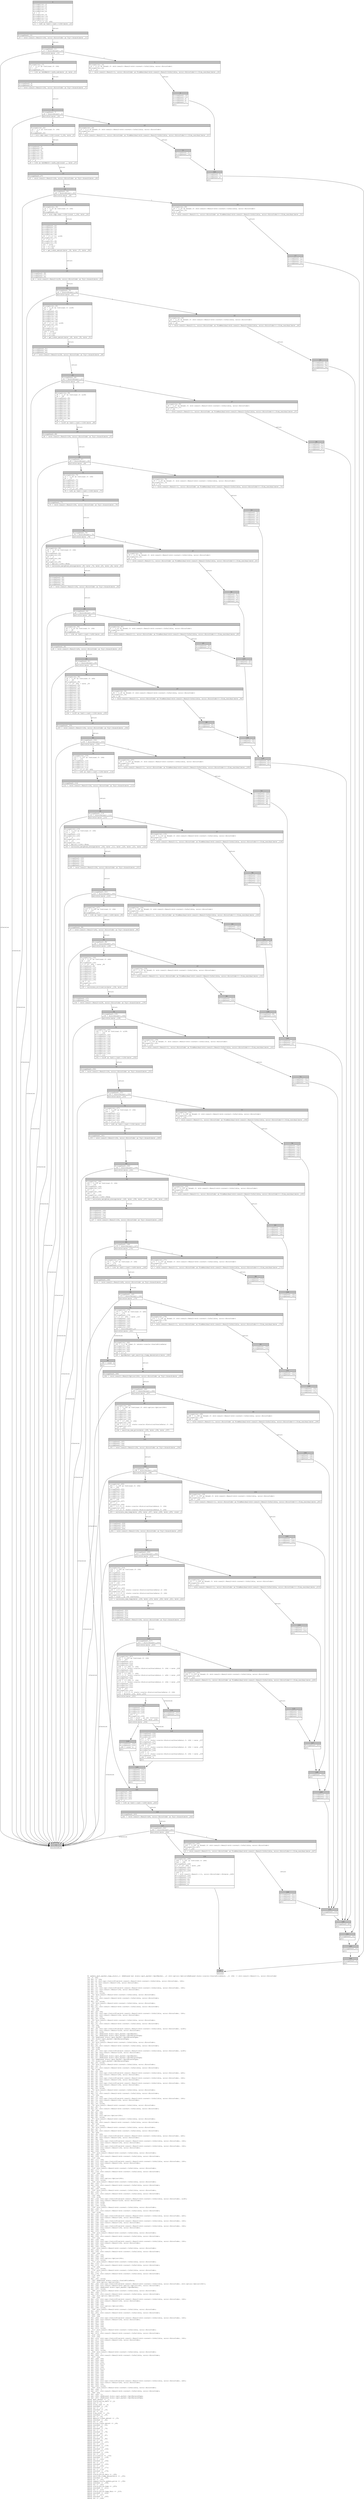digraph Mir_0_792 {
    graph [fontname="Courier, monospace"];
    node [fontname="Courier, monospace"];
    edge [fontname="Courier, monospace"];
    label=<fn update_spot_market_twap_stats(_1: &amp;ReErased mut state::spot_market::SpotMarket, _2: std::option::Option&lt;&amp;ReErased state::oracle::OraclePriceData&gt;, _3: i64) -&gt; std::result::Result&lt;(), error::ErrorCode&gt;<br align="left"/>let _4: i64;<br align="left"/>let mut _5: i64;<br align="left"/>let mut _6: std::ops::ControlFlow&lt;std::result::Result&lt;std::convert::Infallible, error::ErrorCode&gt;, i64&gt;;<br align="left"/>let mut _7: std::result::Result&lt;i64, error::ErrorCode&gt;;<br align="left"/>let mut _8: i64;<br align="left"/>let mut _9: i64;<br align="left"/>let mut _10: std::ops::ControlFlow&lt;std::result::Result&lt;std::convert::Infallible, error::ErrorCode&gt;, i64&gt;;<br align="left"/>let mut _11: std::result::Result&lt;i64, error::ErrorCode&gt;;<br align="left"/>let mut _12: u64;<br align="left"/>let mut _13: isize;<br align="left"/>let _14: std::result::Result&lt;std::convert::Infallible, error::ErrorCode&gt;;<br align="left"/>let mut _15: !;<br align="left"/>let mut _16: std::result::Result&lt;std::convert::Infallible, error::ErrorCode&gt;;<br align="left"/>let _17: i64;<br align="left"/>let mut _18: isize;<br align="left"/>let _19: std::result::Result&lt;std::convert::Infallible, error::ErrorCode&gt;;<br align="left"/>let mut _20: !;<br align="left"/>let mut _21: std::result::Result&lt;std::convert::Infallible, error::ErrorCode&gt;;<br align="left"/>let _22: i64;<br align="left"/>let _23: i64;<br align="left"/>let mut _24: i64;<br align="left"/>let mut _25: std::ops::ControlFlow&lt;std::result::Result&lt;std::convert::Infallible, error::ErrorCode&gt;, i64&gt;;<br align="left"/>let mut _26: std::result::Result&lt;i64, error::ErrorCode&gt;;<br align="left"/>let mut _27: i64;<br align="left"/>let mut _28: isize;<br align="left"/>let _29: std::result::Result&lt;std::convert::Infallible, error::ErrorCode&gt;;<br align="left"/>let mut _30: !;<br align="left"/>let mut _31: std::result::Result&lt;std::convert::Infallible, error::ErrorCode&gt;;<br align="left"/>let _32: i64;<br align="left"/>let _33: u128;<br align="left"/>let mut _34: std::ops::ControlFlow&lt;std::result::Result&lt;std::convert::Infallible, error::ErrorCode&gt;, u128&gt;;<br align="left"/>let mut _35: std::result::Result&lt;u128, error::ErrorCode&gt;;<br align="left"/>let mut _36: u128;<br align="left"/>let mut _37: &amp;ReErased state::spot_market::SpotMarket;<br align="left"/>let mut _38: &amp;ReErased state::spot_market::SpotBalanceType;<br align="left"/>let _39: &amp;ReErased state::spot_market::SpotBalanceType;<br align="left"/>let _40: state::spot_market::SpotBalanceType;<br align="left"/>let mut _41: isize;<br align="left"/>let _42: std::result::Result&lt;std::convert::Infallible, error::ErrorCode&gt;;<br align="left"/>let mut _43: !;<br align="left"/>let mut _44: std::result::Result&lt;std::convert::Infallible, error::ErrorCode&gt;;<br align="left"/>let _45: u128;<br align="left"/>let _46: u128;<br align="left"/>let mut _47: std::ops::ControlFlow&lt;std::result::Result&lt;std::convert::Infallible, error::ErrorCode&gt;, u128&gt;;<br align="left"/>let mut _48: std::result::Result&lt;u128, error::ErrorCode&gt;;<br align="left"/>let mut _49: u128;<br align="left"/>let mut _50: &amp;ReErased state::spot_market::SpotMarket;<br align="left"/>let mut _51: &amp;ReErased state::spot_market::SpotBalanceType;<br align="left"/>let _52: &amp;ReErased state::spot_market::SpotBalanceType;<br align="left"/>let _53: state::spot_market::SpotBalanceType;<br align="left"/>let mut _54: isize;<br align="left"/>let _55: std::result::Result&lt;std::convert::Infallible, error::ErrorCode&gt;;<br align="left"/>let mut _56: !;<br align="left"/>let mut _57: std::result::Result&lt;std::convert::Infallible, error::ErrorCode&gt;;<br align="left"/>let _58: u128;<br align="left"/>let mut _59: u64;<br align="left"/>let mut _60: std::ops::ControlFlow&lt;std::result::Result&lt;std::convert::Infallible, error::ErrorCode&gt;, u64&gt;;<br align="left"/>let mut _61: std::result::Result&lt;u64, error::ErrorCode&gt;;<br align="left"/>let mut _62: i64;<br align="left"/>let mut _63: std::ops::ControlFlow&lt;std::result::Result&lt;std::convert::Infallible, error::ErrorCode&gt;, i64&gt;;<br align="left"/>let mut _64: std::result::Result&lt;i64, error::ErrorCode&gt;;<br align="left"/>let mut _65: i64;<br align="left"/>let mut _66: std::ops::ControlFlow&lt;std::result::Result&lt;std::convert::Infallible, error::ErrorCode&gt;, i64&gt;;<br align="left"/>let mut _67: std::result::Result&lt;i64, error::ErrorCode&gt;;<br align="left"/>let mut _68: u128;<br align="left"/>let mut _69: isize;<br align="left"/>let _70: std::result::Result&lt;std::convert::Infallible, error::ErrorCode&gt;;<br align="left"/>let mut _71: !;<br align="left"/>let mut _72: std::result::Result&lt;std::convert::Infallible, error::ErrorCode&gt;;<br align="left"/>let _73: i64;<br align="left"/>let mut _74: i64;<br align="left"/>let mut _75: std::ops::ControlFlow&lt;std::result::Result&lt;std::convert::Infallible, error::ErrorCode&gt;, i64&gt;;<br align="left"/>let mut _76: std::result::Result&lt;i64, error::ErrorCode&gt;;<br align="left"/>let mut _77: u64;<br align="left"/>let mut _78: isize;<br align="left"/>let _79: std::result::Result&lt;std::convert::Infallible, error::ErrorCode&gt;;<br align="left"/>let mut _80: !;<br align="left"/>let mut _81: std::result::Result&lt;std::convert::Infallible, error::ErrorCode&gt;;<br align="left"/>let _82: i64;<br align="left"/>let mut _83: i64;<br align="left"/>let mut _84: i64;<br align="left"/>let mut _85: std::option::Option&lt;i64&gt;;<br align="left"/>let mut _86: isize;<br align="left"/>let _87: std::result::Result&lt;std::convert::Infallible, error::ErrorCode&gt;;<br align="left"/>let mut _88: !;<br align="left"/>let mut _89: std::result::Result&lt;std::convert::Infallible, error::ErrorCode&gt;;<br align="left"/>let _90: i64;<br align="left"/>let mut _91: isize;<br align="left"/>let _92: std::result::Result&lt;std::convert::Infallible, error::ErrorCode&gt;;<br align="left"/>let mut _93: !;<br align="left"/>let mut _94: std::result::Result&lt;std::convert::Infallible, error::ErrorCode&gt;;<br align="left"/>let _95: u64;<br align="left"/>let mut _96: u64;<br align="left"/>let mut _97: std::ops::ControlFlow&lt;std::result::Result&lt;std::convert::Infallible, error::ErrorCode&gt;, u64&gt;;<br align="left"/>let mut _98: std::result::Result&lt;u64, error::ErrorCode&gt;;<br align="left"/>let mut _99: i64;<br align="left"/>let mut _100: std::ops::ControlFlow&lt;std::result::Result&lt;std::convert::Infallible, error::ErrorCode&gt;, i64&gt;;<br align="left"/>let mut _101: std::result::Result&lt;i64, error::ErrorCode&gt;;<br align="left"/>let mut _102: i64;<br align="left"/>let mut _103: std::ops::ControlFlow&lt;std::result::Result&lt;std::convert::Infallible, error::ErrorCode&gt;, i64&gt;;<br align="left"/>let mut _104: std::result::Result&lt;i64, error::ErrorCode&gt;;<br align="left"/>let mut _105: u128;<br align="left"/>let mut _106: isize;<br align="left"/>let _107: std::result::Result&lt;std::convert::Infallible, error::ErrorCode&gt;;<br align="left"/>let mut _108: !;<br align="left"/>let mut _109: std::result::Result&lt;std::convert::Infallible, error::ErrorCode&gt;;<br align="left"/>let _110: i64;<br align="left"/>let mut _111: i64;<br align="left"/>let mut _112: std::ops::ControlFlow&lt;std::result::Result&lt;std::convert::Infallible, error::ErrorCode&gt;, i64&gt;;<br align="left"/>let mut _113: std::result::Result&lt;i64, error::ErrorCode&gt;;<br align="left"/>let mut _114: u64;<br align="left"/>let mut _115: isize;<br align="left"/>let _116: std::result::Result&lt;std::convert::Infallible, error::ErrorCode&gt;;<br align="left"/>let mut _117: !;<br align="left"/>let mut _118: std::result::Result&lt;std::convert::Infallible, error::ErrorCode&gt;;<br align="left"/>let _119: i64;<br align="left"/>let mut _120: i64;<br align="left"/>let mut _121: i64;<br align="left"/>let mut _122: std::option::Option&lt;i64&gt;;<br align="left"/>let mut _123: isize;<br align="left"/>let _124: std::result::Result&lt;std::convert::Infallible, error::ErrorCode&gt;;<br align="left"/>let mut _125: !;<br align="left"/>let mut _126: std::result::Result&lt;std::convert::Infallible, error::ErrorCode&gt;;<br align="left"/>let _127: i64;<br align="left"/>let mut _128: isize;<br align="left"/>let _129: std::result::Result&lt;std::convert::Infallible, error::ErrorCode&gt;;<br align="left"/>let mut _130: !;<br align="left"/>let mut _131: std::result::Result&lt;std::convert::Infallible, error::ErrorCode&gt;;<br align="left"/>let _132: u64;<br align="left"/>let _133: u128;<br align="left"/>let mut _134: std::ops::ControlFlow&lt;std::result::Result&lt;std::convert::Infallible, error::ErrorCode&gt;, u128&gt;;<br align="left"/>let mut _135: std::result::Result&lt;u128, error::ErrorCode&gt;;<br align="left"/>let mut _136: u128;<br align="left"/>let mut _137: u128;<br align="left"/>let mut _138: isize;<br align="left"/>let _139: std::result::Result&lt;std::convert::Infallible, error::ErrorCode&gt;;<br align="left"/>let mut _140: !;<br align="left"/>let mut _141: std::result::Result&lt;std::convert::Infallible, error::ErrorCode&gt;;<br align="left"/>let _142: u128;<br align="left"/>let mut _143: u64;<br align="left"/>let mut _144: std::ops::ControlFlow&lt;std::result::Result&lt;std::convert::Infallible, error::ErrorCode&gt;, u64&gt;;<br align="left"/>let mut _145: std::result::Result&lt;u64, error::ErrorCode&gt;;<br align="left"/>let mut _146: i64;<br align="left"/>let mut _147: std::ops::ControlFlow&lt;std::result::Result&lt;std::convert::Infallible, error::ErrorCode&gt;, i64&gt;;<br align="left"/>let mut _148: std::result::Result&lt;i64, error::ErrorCode&gt;;<br align="left"/>let mut _149: i64;<br align="left"/>let mut _150: std::ops::ControlFlow&lt;std::result::Result&lt;std::convert::Infallible, error::ErrorCode&gt;, i64&gt;;<br align="left"/>let mut _151: std::result::Result&lt;i64, error::ErrorCode&gt;;<br align="left"/>let mut _152: u128;<br align="left"/>let mut _153: isize;<br align="left"/>let _154: std::result::Result&lt;std::convert::Infallible, error::ErrorCode&gt;;<br align="left"/>let mut _155: !;<br align="left"/>let mut _156: std::result::Result&lt;std::convert::Infallible, error::ErrorCode&gt;;<br align="left"/>let _157: i64;<br align="left"/>let mut _158: i64;<br align="left"/>let mut _159: std::ops::ControlFlow&lt;std::result::Result&lt;std::convert::Infallible, error::ErrorCode&gt;, i64&gt;;<br align="left"/>let mut _160: std::result::Result&lt;i64, error::ErrorCode&gt;;<br align="left"/>let mut _161: u64;<br align="left"/>let mut _162: isize;<br align="left"/>let _163: std::result::Result&lt;std::convert::Infallible, error::ErrorCode&gt;;<br align="left"/>let mut _164: !;<br align="left"/>let mut _165: std::result::Result&lt;std::convert::Infallible, error::ErrorCode&gt;;<br align="left"/>let _166: i64;<br align="left"/>let mut _167: i64;<br align="left"/>let mut _168: i64;<br align="left"/>let mut _169: std::option::Option&lt;i64&gt;;<br align="left"/>let mut _170: isize;<br align="left"/>let _171: std::result::Result&lt;std::convert::Infallible, error::ErrorCode&gt;;<br align="left"/>let mut _172: !;<br align="left"/>let mut _173: std::result::Result&lt;std::convert::Infallible, error::ErrorCode&gt;;<br align="left"/>let _174: i64;<br align="left"/>let mut _175: isize;<br align="left"/>let _176: std::result::Result&lt;std::convert::Infallible, error::ErrorCode&gt;;<br align="left"/>let mut _177: !;<br align="left"/>let mut _178: std::result::Result&lt;std::convert::Infallible, error::ErrorCode&gt;;<br align="left"/>let _179: u64;<br align="left"/>let _180: ();<br align="left"/>let mut _181: isize;<br align="left"/>let _182: &amp;ReErased state::oracle::OraclePriceData;<br align="left"/>let _183: std::option::Option&lt;i64&gt;;<br align="left"/>let mut _184: std::ops::ControlFlow&lt;std::result::Result&lt;std::convert::Infallible, error::ErrorCode&gt;, std::option::Option&lt;i64&gt;&gt;;<br align="left"/>let mut _185: std::result::Result&lt;std::option::Option&lt;i64&gt;, error::ErrorCode&gt;;<br align="left"/>let mut _186: &amp;ReErased state::spot_market::SpotMarket;<br align="left"/>let mut _187: isize;<br align="left"/>let _188: std::result::Result&lt;std::convert::Infallible, error::ErrorCode&gt;;<br align="left"/>let mut _189: !;<br align="left"/>let mut _190: std::result::Result&lt;std::convert::Infallible, error::ErrorCode&gt;;<br align="left"/>let _191: std::option::Option&lt;i64&gt;;<br align="left"/>let _192: i64;<br align="left"/>let mut _193: std::ops::ControlFlow&lt;std::result::Result&lt;std::convert::Infallible, error::ErrorCode&gt;, i64&gt;;<br align="left"/>let mut _194: std::result::Result&lt;i64, error::ErrorCode&gt;;<br align="left"/>let mut _195: i64;<br align="left"/>let mut _196: i64;<br align="left"/>let mut _197: std::option::Option&lt;i64&gt;;<br align="left"/>let mut _198: isize;<br align="left"/>let _199: std::result::Result&lt;std::convert::Infallible, error::ErrorCode&gt;;<br align="left"/>let mut _200: !;<br align="left"/>let mut _201: std::result::Result&lt;std::convert::Infallible, error::ErrorCode&gt;;<br align="left"/>let _202: i64;<br align="left"/>let _203: i64;<br align="left"/>let mut _204: std::ops::ControlFlow&lt;std::result::Result&lt;std::convert::Infallible, error::ErrorCode&gt;, i64&gt;;<br align="left"/>let mut _205: std::result::Result&lt;i64, error::ErrorCode&gt;;<br align="left"/>let mut _206: i64;<br align="left"/>let mut _207: i64;<br align="left"/>let mut _208: i64;<br align="left"/>let mut _209: i64;<br align="left"/>let mut _210: isize;<br align="left"/>let _211: std::result::Result&lt;std::convert::Infallible, error::ErrorCode&gt;;<br align="left"/>let mut _212: !;<br align="left"/>let mut _213: std::result::Result&lt;std::convert::Infallible, error::ErrorCode&gt;;<br align="left"/>let _214: i64;<br align="left"/>let _215: i64;<br align="left"/>let mut _216: std::ops::ControlFlow&lt;std::result::Result&lt;std::convert::Infallible, error::ErrorCode&gt;, i64&gt;;<br align="left"/>let mut _217: std::result::Result&lt;i64, error::ErrorCode&gt;;<br align="left"/>let mut _218: i64;<br align="left"/>let mut _219: i64;<br align="left"/>let mut _220: i64;<br align="left"/>let mut _221: i64;<br align="left"/>let mut _222: i64;<br align="left"/>let mut _223: isize;<br align="left"/>let _224: std::result::Result&lt;std::convert::Infallible, error::ErrorCode&gt;;<br align="left"/>let mut _225: !;<br align="left"/>let mut _226: std::result::Result&lt;std::convert::Infallible, error::ErrorCode&gt;;<br align="left"/>let _227: i64;<br align="left"/>let mut _228: i64;<br align="left"/>let mut _229: u64;<br align="left"/>let mut _230: i64;<br align="left"/>let mut _231: bool;<br align="left"/>let mut _232: i64;<br align="left"/>let mut _233: i64;<br align="left"/>let mut _234: bool;<br align="left"/>let mut _235: i64;<br align="left"/>let mut _236: i64;<br align="left"/>let mut _237: i64;<br align="left"/>let mut _238: i64;<br align="left"/>let mut _239: i64;<br align="left"/>let mut _240: u64;<br align="left"/>let mut _241: std::ops::ControlFlow&lt;std::result::Result&lt;std::convert::Infallible, error::ErrorCode&gt;, u64&gt;;<br align="left"/>let mut _242: std::result::Result&lt;u64, error::ErrorCode&gt;;<br align="left"/>let mut _243: i64;<br align="left"/>let mut _244: isize;<br align="left"/>let _245: std::result::Result&lt;std::convert::Infallible, error::ErrorCode&gt;;<br align="left"/>let mut _246: !;<br align="left"/>let mut _247: std::result::Result&lt;std::convert::Infallible, error::ErrorCode&gt;;<br align="left"/>let _248: u64;<br align="left"/>let mut _249: ();<br align="left"/>let mut _250: &amp;ReErased state::spot_market::SpotBalanceType;<br align="left"/>let mut _251: &amp;ReErased state::spot_market::SpotBalanceType;<br align="left"/>debug spot_market =&gt; _1;<br align="left"/>debug oracle_price_data =&gt; _2;<br align="left"/>debug now =&gt; _3;<br align="left"/>debug since_last =&gt; _4;<br align="left"/>debug residual =&gt; _14;<br align="left"/>debug val =&gt; _17;<br align="left"/>debug residual =&gt; _19;<br align="left"/>debug val =&gt; _22;<br align="left"/>debug from_start =&gt; _23;<br align="left"/>debug residual =&gt; _29;<br align="left"/>debug val =&gt; _32;<br align="left"/>debug deposit_token_amount =&gt; _33;<br align="left"/>debug residual =&gt; _42;<br align="left"/>debug val =&gt; _45;<br align="left"/>debug borrow_token_amount =&gt; _46;<br align="left"/>debug residual =&gt; _55;<br align="left"/>debug val =&gt; _58;<br align="left"/>debug residual =&gt; _70;<br align="left"/>debug val =&gt; _73;<br align="left"/>debug residual =&gt; _79;<br align="left"/>debug val =&gt; _82;<br align="left"/>debug residual =&gt; _87;<br align="left"/>debug val =&gt; _90;<br align="left"/>debug residual =&gt; _92;<br align="left"/>debug val =&gt; _95;<br align="left"/>debug residual =&gt; _107;<br align="left"/>debug val =&gt; _110;<br align="left"/>debug residual =&gt; _116;<br align="left"/>debug val =&gt; _119;<br align="left"/>debug residual =&gt; _124;<br align="left"/>debug val =&gt; _127;<br align="left"/>debug residual =&gt; _129;<br align="left"/>debug val =&gt; _132;<br align="left"/>debug utilization =&gt; _133;<br align="left"/>debug residual =&gt; _139;<br align="left"/>debug val =&gt; _142;<br align="left"/>debug residual =&gt; _154;<br align="left"/>debug val =&gt; _157;<br align="left"/>debug residual =&gt; _163;<br align="left"/>debug val =&gt; _166;<br align="left"/>debug residual =&gt; _171;<br align="left"/>debug val =&gt; _174;<br align="left"/>debug residual =&gt; _176;<br align="left"/>debug val =&gt; _179;<br align="left"/>debug oracle_price_data =&gt; _182;<br align="left"/>debug sanitize_clamp_denominator =&gt; _183;<br align="left"/>debug residual =&gt; _188;<br align="left"/>debug val =&gt; _191;<br align="left"/>debug capped_oracle_update_price =&gt; _192;<br align="left"/>debug residual =&gt; _199;<br align="left"/>debug val =&gt; _202;<br align="left"/>debug oracle_price_twap =&gt; _203;<br align="left"/>debug residual =&gt; _211;<br align="left"/>debug val =&gt; _214;<br align="left"/>debug oracle_price_twap_5min =&gt; _215;<br align="left"/>debug residual =&gt; _224;<br align="left"/>debug val =&gt; _227;<br align="left"/>debug residual =&gt; _245;<br align="left"/>debug val =&gt; _248;<br align="left"/>>;
    bb0__0_792 [shape="none", label=<<table border="0" cellborder="1" cellspacing="0"><tr><td bgcolor="gray" align="center" colspan="1">0</td></tr><tr><td align="left" balign="left">StorageLive(_4)<br/>StorageLive(_5)<br/>StorageLive(_6)<br/>StorageLive(_7)<br/>StorageLive(_8)<br/>_8 = _3<br/>StorageLive(_9)<br/>StorageLive(_10)<br/>StorageLive(_11)<br/>StorageLive(_12)<br/>_12 = ((*_1).23: u64)<br/></td></tr><tr><td align="left">_11 = &lt;u64 as Cast&gt;::cast::&lt;i64&gt;(move _12)</td></tr></table>>];
    bb1__0_792 [shape="none", label=<<table border="0" cellborder="1" cellspacing="0"><tr><td bgcolor="gray" align="center" colspan="1">1</td></tr><tr><td align="left" balign="left">StorageDead(_12)<br/></td></tr><tr><td align="left">_10 = &lt;std::result::Result&lt;i64, error::ErrorCode&gt; as Try&gt;::branch(move _11)</td></tr></table>>];
    bb2__0_792 [shape="none", label=<<table border="0" cellborder="1" cellspacing="0"><tr><td bgcolor="gray" align="center" colspan="1">2</td></tr><tr><td align="left" balign="left">StorageDead(_11)<br/>_13 = discriminant(_10)<br/></td></tr><tr><td align="left">switchInt(move _13)</td></tr></table>>];
    bb3__0_792 [shape="none", label=<<table border="0" cellborder="1" cellspacing="0"><tr><td bgcolor="gray" align="center" colspan="1">3</td></tr><tr><td align="left" balign="left">StorageLive(_17)<br/>_17 = ((_10 as Continue).0: i64)<br/>_9 = _17<br/>StorageDead(_17)<br/></td></tr><tr><td align="left">_7 = &lt;i64 as SafeMath&gt;::safe_sub(move _8, move _9)</td></tr></table>>];
    bb4__0_792 [shape="none", label=<<table border="0" cellborder="1" cellspacing="0"><tr><td bgcolor="gray" align="center" colspan="1">4</td></tr><tr><td align="left">unreachable</td></tr></table>>];
    bb5__0_792 [shape="none", label=<<table border="0" cellborder="1" cellspacing="0"><tr><td bgcolor="gray" align="center" colspan="1">5</td></tr><tr><td align="left" balign="left">StorageLive(_14)<br/>_14 = ((_10 as Break).0: std::result::Result&lt;std::convert::Infallible, error::ErrorCode&gt;)<br/>StorageLive(_16)<br/>_16 = _14<br/></td></tr><tr><td align="left">_0 = &lt;std::result::Result&lt;(), error::ErrorCode&gt; as FromResidual&lt;std::result::Result&lt;Infallible, error::ErrorCode&gt;&gt;&gt;::from_residual(move _16)</td></tr></table>>];
    bb6__0_792 [shape="none", label=<<table border="0" cellborder="1" cellspacing="0"><tr><td bgcolor="gray" align="center" colspan="1">6</td></tr><tr><td align="left" balign="left">StorageDead(_16)<br/>StorageDead(_14)<br/>StorageDead(_9)<br/>StorageDead(_8)<br/>StorageDead(_7)<br/></td></tr><tr><td align="left">goto</td></tr></table>>];
    bb7__0_792 [shape="none", label=<<table border="0" cellborder="1" cellspacing="0"><tr><td bgcolor="gray" align="center" colspan="1">7</td></tr><tr><td align="left" balign="left">StorageDead(_9)<br/>StorageDead(_8)<br/></td></tr><tr><td align="left">_6 = &lt;std::result::Result&lt;i64, error::ErrorCode&gt; as Try&gt;::branch(move _7)</td></tr></table>>];
    bb8__0_792 [shape="none", label=<<table border="0" cellborder="1" cellspacing="0"><tr><td bgcolor="gray" align="center" colspan="1">8</td></tr><tr><td align="left" balign="left">StorageDead(_7)<br/>_18 = discriminant(_6)<br/></td></tr><tr><td align="left">switchInt(move _18)</td></tr></table>>];
    bb9__0_792 [shape="none", label=<<table border="0" cellborder="1" cellspacing="0"><tr><td bgcolor="gray" align="center" colspan="1">9</td></tr><tr><td align="left" balign="left">StorageLive(_22)<br/>_22 = ((_6 as Continue).0: i64)<br/>_5 = _22<br/>StorageDead(_22)<br/></td></tr><tr><td align="left">_4 = std::cmp::max::&lt;i64&gt;(const 0_i64, move _5)</td></tr></table>>];
    bb10__0_792 [shape="none", label=<<table border="0" cellborder="1" cellspacing="0"><tr><td bgcolor="gray" align="center" colspan="1">10</td></tr><tr><td align="left" balign="left">StorageLive(_19)<br/>_19 = ((_6 as Break).0: std::result::Result&lt;std::convert::Infallible, error::ErrorCode&gt;)<br/>StorageLive(_21)<br/>_21 = _19<br/></td></tr><tr><td align="left">_0 = &lt;std::result::Result&lt;(), error::ErrorCode&gt; as FromResidual&lt;std::result::Result&lt;Infallible, error::ErrorCode&gt;&gt;&gt;::from_residual(move _21)</td></tr></table>>];
    bb11__0_792 [shape="none", label=<<table border="0" cellborder="1" cellspacing="0"><tr><td bgcolor="gray" align="center" colspan="1">11</td></tr><tr><td align="left" balign="left">StorageDead(_21)<br/>StorageDead(_19)<br/></td></tr><tr><td align="left">goto</td></tr></table>>];
    bb12__0_792 [shape="none", label=<<table border="0" cellborder="1" cellspacing="0"><tr><td bgcolor="gray" align="center" colspan="1">12</td></tr><tr><td align="left" balign="left">StorageDead(_5)<br/>StorageDead(_10)<br/>StorageDead(_6)<br/>StorageLive(_23)<br/>StorageLive(_24)<br/>StorageLive(_25)<br/>StorageLive(_26)<br/>StorageLive(_27)<br/>_27 = _4<br/></td></tr><tr><td align="left">_26 = &lt;i64 as SafeMath&gt;::safe_sub(const _, move _27)</td></tr></table>>];
    bb13__0_792 [shape="none", label=<<table border="0" cellborder="1" cellspacing="0"><tr><td bgcolor="gray" align="center" colspan="1">13</td></tr><tr><td align="left" balign="left">StorageDead(_27)<br/></td></tr><tr><td align="left">_25 = &lt;std::result::Result&lt;i64, error::ErrorCode&gt; as Try&gt;::branch(move _26)</td></tr></table>>];
    bb14__0_792 [shape="none", label=<<table border="0" cellborder="1" cellspacing="0"><tr><td bgcolor="gray" align="center" colspan="1">14</td></tr><tr><td align="left" balign="left">StorageDead(_26)<br/>_28 = discriminant(_25)<br/></td></tr><tr><td align="left">switchInt(move _28)</td></tr></table>>];
    bb15__0_792 [shape="none", label=<<table border="0" cellborder="1" cellspacing="0"><tr><td bgcolor="gray" align="center" colspan="1">15</td></tr><tr><td align="left" balign="left">StorageLive(_32)<br/>_32 = ((_25 as Continue).0: i64)<br/>_24 = _32<br/>StorageDead(_32)<br/></td></tr><tr><td align="left">_23 = std::cmp::max::&lt;i64&gt;(const 1_i64, move _24)</td></tr></table>>];
    bb16__0_792 [shape="none", label=<<table border="0" cellborder="1" cellspacing="0"><tr><td bgcolor="gray" align="center" colspan="1">16</td></tr><tr><td align="left" balign="left">StorageLive(_29)<br/>_29 = ((_25 as Break).0: std::result::Result&lt;std::convert::Infallible, error::ErrorCode&gt;)<br/>StorageLive(_31)<br/>_31 = _29<br/></td></tr><tr><td align="left">_0 = &lt;std::result::Result&lt;(), error::ErrorCode&gt; as FromResidual&lt;std::result::Result&lt;Infallible, error::ErrorCode&gt;&gt;&gt;::from_residual(move _31)</td></tr></table>>];
    bb17__0_792 [shape="none", label=<<table border="0" cellborder="1" cellspacing="0"><tr><td bgcolor="gray" align="center" colspan="1">17</td></tr><tr><td align="left" balign="left">StorageDead(_31)<br/>StorageDead(_29)<br/>StorageDead(_24)<br/>StorageDead(_25)<br/></td></tr><tr><td align="left">goto</td></tr></table>>];
    bb18__0_792 [shape="none", label=<<table border="0" cellborder="1" cellspacing="0"><tr><td bgcolor="gray" align="center" colspan="1">18</td></tr><tr><td align="left" balign="left">StorageDead(_24)<br/>StorageDead(_25)<br/>StorageLive(_33)<br/>StorageLive(_34)<br/>StorageLive(_35)<br/>StorageLive(_36)<br/>_36 = ((*_1).11: u128)<br/>StorageLive(_37)<br/>_37 = &amp;(*_1)<br/>StorageLive(_38)<br/>StorageLive(_39)<br/>_251 = const _<br/>_39 = &amp;(*_251)<br/>_38 = &amp;(*_39)<br/></td></tr><tr><td align="left">_35 = get_token_amount(move _36, move _37, move _38)</td></tr></table>>];
    bb19__0_792 [shape="none", label=<<table border="0" cellborder="1" cellspacing="0"><tr><td bgcolor="gray" align="center" colspan="1">19</td></tr><tr><td align="left" balign="left">StorageDead(_38)<br/>StorageDead(_37)<br/>StorageDead(_36)<br/></td></tr><tr><td align="left">_34 = &lt;std::result::Result&lt;u128, error::ErrorCode&gt; as Try&gt;::branch(move _35)</td></tr></table>>];
    bb20__0_792 [shape="none", label=<<table border="0" cellborder="1" cellspacing="0"><tr><td bgcolor="gray" align="center" colspan="1">20</td></tr><tr><td align="left" balign="left">StorageDead(_35)<br/>_41 = discriminant(_34)<br/></td></tr><tr><td align="left">switchInt(move _41)</td></tr></table>>];
    bb21__0_792 [shape="none", label=<<table border="0" cellborder="1" cellspacing="0"><tr><td bgcolor="gray" align="center" colspan="1">21</td></tr><tr><td align="left" balign="left">StorageLive(_45)<br/>_45 = ((_34 as Continue).0: u128)<br/>_33 = _45<br/>StorageDead(_45)<br/>StorageDead(_39)<br/>StorageDead(_34)<br/>StorageLive(_46)<br/>StorageLive(_47)<br/>StorageLive(_48)<br/>StorageLive(_49)<br/>_49 = ((*_1).12: u128)<br/>StorageLive(_50)<br/>_50 = &amp;(*_1)<br/>StorageLive(_51)<br/>StorageLive(_52)<br/>_250 = const _<br/>_52 = &amp;(*_250)<br/>_51 = &amp;(*_52)<br/></td></tr><tr><td align="left">_48 = get_token_amount(move _49, move _50, move _51)</td></tr></table>>];
    bb22__0_792 [shape="none", label=<<table border="0" cellborder="1" cellspacing="0"><tr><td bgcolor="gray" align="center" colspan="1">22</td></tr><tr><td align="left" balign="left">StorageLive(_42)<br/>_42 = ((_34 as Break).0: std::result::Result&lt;std::convert::Infallible, error::ErrorCode&gt;)<br/>StorageLive(_44)<br/>_44 = _42<br/></td></tr><tr><td align="left">_0 = &lt;std::result::Result&lt;(), error::ErrorCode&gt; as FromResidual&lt;std::result::Result&lt;Infallible, error::ErrorCode&gt;&gt;&gt;::from_residual(move _44)</td></tr></table>>];
    bb23__0_792 [shape="none", label=<<table border="0" cellborder="1" cellspacing="0"><tr><td bgcolor="gray" align="center" colspan="1">23</td></tr><tr><td align="left" balign="left">StorageDead(_44)<br/>StorageDead(_42)<br/>StorageDead(_39)<br/>StorageDead(_34)<br/></td></tr><tr><td align="left">goto</td></tr></table>>];
    bb24__0_792 [shape="none", label=<<table border="0" cellborder="1" cellspacing="0"><tr><td bgcolor="gray" align="center" colspan="1">24</td></tr><tr><td align="left" balign="left">StorageDead(_51)<br/>StorageDead(_50)<br/>StorageDead(_49)<br/></td></tr><tr><td align="left">_47 = &lt;std::result::Result&lt;u128, error::ErrorCode&gt; as Try&gt;::branch(move _48)</td></tr></table>>];
    bb25__0_792 [shape="none", label=<<table border="0" cellborder="1" cellspacing="0"><tr><td bgcolor="gray" align="center" colspan="1">25</td></tr><tr><td align="left" balign="left">StorageDead(_48)<br/>_54 = discriminant(_47)<br/></td></tr><tr><td align="left">switchInt(move _54)</td></tr></table>>];
    bb26__0_792 [shape="none", label=<<table border="0" cellborder="1" cellspacing="0"><tr><td bgcolor="gray" align="center" colspan="1">26</td></tr><tr><td align="left" balign="left">StorageLive(_58)<br/>_58 = ((_47 as Continue).0: u128)<br/>_46 = _58<br/>StorageDead(_58)<br/>StorageDead(_52)<br/>StorageDead(_47)<br/>StorageLive(_59)<br/>StorageLive(_60)<br/>StorageLive(_61)<br/>StorageLive(_62)<br/>StorageLive(_63)<br/>StorageLive(_64)<br/>StorageLive(_65)<br/>StorageLive(_66)<br/>StorageLive(_67)<br/>StorageLive(_68)<br/>_68 = _33<br/></td></tr><tr><td align="left">_67 = &lt;u128 as Cast&gt;::cast::&lt;i64&gt;(move _68)</td></tr></table>>];
    bb27__0_792 [shape="none", label=<<table border="0" cellborder="1" cellspacing="0"><tr><td bgcolor="gray" align="center" colspan="1">27</td></tr><tr><td align="left" balign="left">StorageLive(_55)<br/>_55 = ((_47 as Break).0: std::result::Result&lt;std::convert::Infallible, error::ErrorCode&gt;)<br/>StorageLive(_57)<br/>_57 = _55<br/></td></tr><tr><td align="left">_0 = &lt;std::result::Result&lt;(), error::ErrorCode&gt; as FromResidual&lt;std::result::Result&lt;Infallible, error::ErrorCode&gt;&gt;&gt;::from_residual(move _57)</td></tr></table>>];
    bb28__0_792 [shape="none", label=<<table border="0" cellborder="1" cellspacing="0"><tr><td bgcolor="gray" align="center" colspan="1">28</td></tr><tr><td align="left" balign="left">StorageDead(_57)<br/>StorageDead(_55)<br/>StorageDead(_52)<br/>StorageDead(_47)<br/></td></tr><tr><td align="left">goto</td></tr></table>>];
    bb29__0_792 [shape="none", label=<<table border="0" cellborder="1" cellspacing="0"><tr><td bgcolor="gray" align="center" colspan="1">29</td></tr><tr><td align="left" balign="left">StorageDead(_68)<br/></td></tr><tr><td align="left">_66 = &lt;std::result::Result&lt;i64, error::ErrorCode&gt; as Try&gt;::branch(move _67)</td></tr></table>>];
    bb30__0_792 [shape="none", label=<<table border="0" cellborder="1" cellspacing="0"><tr><td bgcolor="gray" align="center" colspan="1">30</td></tr><tr><td align="left" balign="left">StorageDead(_67)<br/>_69 = discriminant(_66)<br/></td></tr><tr><td align="left">switchInt(move _69)</td></tr></table>>];
    bb31__0_792 [shape="none", label=<<table border="0" cellborder="1" cellspacing="0"><tr><td bgcolor="gray" align="center" colspan="1">31</td></tr><tr><td align="left" balign="left">StorageLive(_73)<br/>_73 = ((_66 as Continue).0: i64)<br/>_65 = _73<br/>StorageDead(_73)<br/>StorageLive(_74)<br/>StorageLive(_75)<br/>StorageLive(_76)<br/>StorageLive(_77)<br/>_77 = ((*_1).19: u64)<br/></td></tr><tr><td align="left">_76 = &lt;u64 as Cast&gt;::cast::&lt;i64&gt;(move _77)</td></tr></table>>];
    bb32__0_792 [shape="none", label=<<table border="0" cellborder="1" cellspacing="0"><tr><td bgcolor="gray" align="center" colspan="1">32</td></tr><tr><td align="left" balign="left">StorageLive(_70)<br/>_70 = ((_66 as Break).0: std::result::Result&lt;std::convert::Infallible, error::ErrorCode&gt;)<br/>StorageLive(_72)<br/>_72 = _70<br/></td></tr><tr><td align="left">_0 = &lt;std::result::Result&lt;(), error::ErrorCode&gt; as FromResidual&lt;std::result::Result&lt;Infallible, error::ErrorCode&gt;&gt;&gt;::from_residual(move _72)</td></tr></table>>];
    bb33__0_792 [shape="none", label=<<table border="0" cellborder="1" cellspacing="0"><tr><td bgcolor="gray" align="center" colspan="1">33</td></tr><tr><td align="left" balign="left">StorageDead(_72)<br/>StorageDead(_70)<br/>StorageDead(_65)<br/>StorageDead(_64)<br/>StorageDead(_62)<br/>StorageDead(_61)<br/>StorageDead(_59)<br/></td></tr><tr><td align="left">goto</td></tr></table>>];
    bb34__0_792 [shape="none", label=<<table border="0" cellborder="1" cellspacing="0"><tr><td bgcolor="gray" align="center" colspan="1">34</td></tr><tr><td align="left" balign="left">StorageDead(_77)<br/></td></tr><tr><td align="left">_75 = &lt;std::result::Result&lt;i64, error::ErrorCode&gt; as Try&gt;::branch(move _76)</td></tr></table>>];
    bb35__0_792 [shape="none", label=<<table border="0" cellborder="1" cellspacing="0"><tr><td bgcolor="gray" align="center" colspan="1">35</td></tr><tr><td align="left" balign="left">StorageDead(_76)<br/>_78 = discriminant(_75)<br/></td></tr><tr><td align="left">switchInt(move _78)</td></tr></table>>];
    bb36__0_792 [shape="none", label=<<table border="0" cellborder="1" cellspacing="0"><tr><td bgcolor="gray" align="center" colspan="1">36</td></tr><tr><td align="left" balign="left">StorageLive(_82)<br/>_82 = ((_75 as Continue).0: i64)<br/>_74 = _82<br/>StorageDead(_82)<br/>StorageLive(_83)<br/>_83 = _4<br/>StorageLive(_84)<br/>_84 = _23<br/>StorageLive(_85)<br/>_85 = Option::&lt;i64&gt;::None<br/></td></tr><tr><td align="left">_64 = calculate_weighted_average(move _65, move _74, move _83, move _84, move _85)</td></tr></table>>];
    bb37__0_792 [shape="none", label=<<table border="0" cellborder="1" cellspacing="0"><tr><td bgcolor="gray" align="center" colspan="1">37</td></tr><tr><td align="left" balign="left">StorageLive(_79)<br/>_79 = ((_75 as Break).0: std::result::Result&lt;std::convert::Infallible, error::ErrorCode&gt;)<br/>StorageLive(_81)<br/>_81 = _79<br/></td></tr><tr><td align="left">_0 = &lt;std::result::Result&lt;(), error::ErrorCode&gt; as FromResidual&lt;std::result::Result&lt;Infallible, error::ErrorCode&gt;&gt;&gt;::from_residual(move _81)</td></tr></table>>];
    bb38__0_792 [shape="none", label=<<table border="0" cellborder="1" cellspacing="0"><tr><td bgcolor="gray" align="center" colspan="1">38</td></tr><tr><td align="left" balign="left">StorageDead(_81)<br/>StorageDead(_79)<br/>StorageDead(_74)<br/>StorageDead(_65)<br/>StorageDead(_64)<br/></td></tr><tr><td align="left">goto</td></tr></table>>];
    bb39__0_792 [shape="none", label=<<table border="0" cellborder="1" cellspacing="0"><tr><td bgcolor="gray" align="center" colspan="1">39</td></tr><tr><td align="left" balign="left">StorageDead(_85)<br/>StorageDead(_84)<br/>StorageDead(_83)<br/>StorageDead(_74)<br/>StorageDead(_65)<br/></td></tr><tr><td align="left">_63 = &lt;std::result::Result&lt;i64, error::ErrorCode&gt; as Try&gt;::branch(move _64)</td></tr></table>>];
    bb40__0_792 [shape="none", label=<<table border="0" cellborder="1" cellspacing="0"><tr><td bgcolor="gray" align="center" colspan="1">40</td></tr><tr><td align="left" balign="left">StorageDead(_64)<br/>_86 = discriminant(_63)<br/></td></tr><tr><td align="left">switchInt(move _86)</td></tr></table>>];
    bb41__0_792 [shape="none", label=<<table border="0" cellborder="1" cellspacing="0"><tr><td bgcolor="gray" align="center" colspan="1">41</td></tr><tr><td align="left" balign="left">StorageLive(_90)<br/>_90 = ((_63 as Continue).0: i64)<br/>_62 = _90<br/>StorageDead(_90)<br/></td></tr><tr><td align="left">_61 = &lt;i64 as Cast&gt;::cast::&lt;u64&gt;(move _62)</td></tr></table>>];
    bb42__0_792 [shape="none", label=<<table border="0" cellborder="1" cellspacing="0"><tr><td bgcolor="gray" align="center" colspan="1">42</td></tr><tr><td align="left" balign="left">StorageLive(_87)<br/>_87 = ((_63 as Break).0: std::result::Result&lt;std::convert::Infallible, error::ErrorCode&gt;)<br/>StorageLive(_89)<br/>_89 = _87<br/></td></tr><tr><td align="left">_0 = &lt;std::result::Result&lt;(), error::ErrorCode&gt; as FromResidual&lt;std::result::Result&lt;Infallible, error::ErrorCode&gt;&gt;&gt;::from_residual(move _89)</td></tr></table>>];
    bb43__0_792 [shape="none", label=<<table border="0" cellborder="1" cellspacing="0"><tr><td bgcolor="gray" align="center" colspan="1">43</td></tr><tr><td align="left" balign="left">StorageDead(_89)<br/>StorageDead(_87)<br/></td></tr><tr><td align="left">goto</td></tr></table>>];
    bb44__0_792 [shape="none", label=<<table border="0" cellborder="1" cellspacing="0"><tr><td bgcolor="gray" align="center" colspan="1">44</td></tr><tr><td align="left" balign="left">StorageDead(_62)<br/></td></tr><tr><td align="left">_60 = &lt;std::result::Result&lt;u64, error::ErrorCode&gt; as Try&gt;::branch(move _61)</td></tr></table>>];
    bb45__0_792 [shape="none", label=<<table border="0" cellborder="1" cellspacing="0"><tr><td bgcolor="gray" align="center" colspan="1">45</td></tr><tr><td align="left" balign="left">StorageDead(_61)<br/>_91 = discriminant(_60)<br/></td></tr><tr><td align="left">switchInt(move _91)</td></tr></table>>];
    bb46__0_792 [shape="none", label=<<table border="0" cellborder="1" cellspacing="0"><tr><td bgcolor="gray" align="center" colspan="1">46</td></tr><tr><td align="left" balign="left">StorageLive(_95)<br/>_95 = ((_60 as Continue).0: u64)<br/>_59 = _95<br/>StorageDead(_95)<br/>((*_1).19: u64) = move _59<br/>StorageDead(_59)<br/>StorageDead(_75)<br/>StorageDead(_66)<br/>StorageDead(_63)<br/>StorageDead(_60)<br/>StorageLive(_96)<br/>StorageLive(_97)<br/>StorageLive(_98)<br/>StorageLive(_99)<br/>StorageLive(_100)<br/>StorageLive(_101)<br/>StorageLive(_102)<br/>StorageLive(_103)<br/>StorageLive(_104)<br/>StorageLive(_105)<br/>_105 = _46<br/></td></tr><tr><td align="left">_104 = &lt;u128 as Cast&gt;::cast::&lt;i64&gt;(move _105)</td></tr></table>>];
    bb47__0_792 [shape="none", label=<<table border="0" cellborder="1" cellspacing="0"><tr><td bgcolor="gray" align="center" colspan="1">47</td></tr><tr><td align="left" balign="left">StorageLive(_92)<br/>_92 = ((_60 as Break).0: std::result::Result&lt;std::convert::Infallible, error::ErrorCode&gt;)<br/>StorageLive(_94)<br/>_94 = _92<br/></td></tr><tr><td align="left">_0 = &lt;std::result::Result&lt;(), error::ErrorCode&gt; as FromResidual&lt;std::result::Result&lt;Infallible, error::ErrorCode&gt;&gt;&gt;::from_residual(move _94)</td></tr></table>>];
    bb48__0_792 [shape="none", label=<<table border="0" cellborder="1" cellspacing="0"><tr><td bgcolor="gray" align="center" colspan="1">48</td></tr><tr><td align="left" balign="left">StorageDead(_94)<br/>StorageDead(_92)<br/></td></tr><tr><td align="left">goto</td></tr></table>>];
    bb49__0_792 [shape="none", label=<<table border="0" cellborder="1" cellspacing="0"><tr><td bgcolor="gray" align="center" colspan="1">49</td></tr><tr><td align="left" balign="left">StorageDead(_105)<br/></td></tr><tr><td align="left">_103 = &lt;std::result::Result&lt;i64, error::ErrorCode&gt; as Try&gt;::branch(move _104)</td></tr></table>>];
    bb50__0_792 [shape="none", label=<<table border="0" cellborder="1" cellspacing="0"><tr><td bgcolor="gray" align="center" colspan="1">50</td></tr><tr><td align="left" balign="left">StorageDead(_104)<br/>_106 = discriminant(_103)<br/></td></tr><tr><td align="left">switchInt(move _106)</td></tr></table>>];
    bb51__0_792 [shape="none", label=<<table border="0" cellborder="1" cellspacing="0"><tr><td bgcolor="gray" align="center" colspan="1">51</td></tr><tr><td align="left" balign="left">StorageLive(_110)<br/>_110 = ((_103 as Continue).0: i64)<br/>_102 = _110<br/>StorageDead(_110)<br/>StorageLive(_111)<br/>StorageLive(_112)<br/>StorageLive(_113)<br/>StorageLive(_114)<br/>_114 = ((*_1).20: u64)<br/></td></tr><tr><td align="left">_113 = &lt;u64 as Cast&gt;::cast::&lt;i64&gt;(move _114)</td></tr></table>>];
    bb52__0_792 [shape="none", label=<<table border="0" cellborder="1" cellspacing="0"><tr><td bgcolor="gray" align="center" colspan="1">52</td></tr><tr><td align="left" balign="left">StorageLive(_107)<br/>_107 = ((_103 as Break).0: std::result::Result&lt;std::convert::Infallible, error::ErrorCode&gt;)<br/>StorageLive(_109)<br/>_109 = _107<br/></td></tr><tr><td align="left">_0 = &lt;std::result::Result&lt;(), error::ErrorCode&gt; as FromResidual&lt;std::result::Result&lt;Infallible, error::ErrorCode&gt;&gt;&gt;::from_residual(move _109)</td></tr></table>>];
    bb53__0_792 [shape="none", label=<<table border="0" cellborder="1" cellspacing="0"><tr><td bgcolor="gray" align="center" colspan="1">53</td></tr><tr><td align="left" balign="left">StorageDead(_109)<br/>StorageDead(_107)<br/>StorageDead(_102)<br/>StorageDead(_101)<br/>StorageDead(_99)<br/>StorageDead(_98)<br/>StorageDead(_96)<br/></td></tr><tr><td align="left">goto</td></tr></table>>];
    bb54__0_792 [shape="none", label=<<table border="0" cellborder="1" cellspacing="0"><tr><td bgcolor="gray" align="center" colspan="1">54</td></tr><tr><td align="left" balign="left">StorageDead(_114)<br/></td></tr><tr><td align="left">_112 = &lt;std::result::Result&lt;i64, error::ErrorCode&gt; as Try&gt;::branch(move _113)</td></tr></table>>];
    bb55__0_792 [shape="none", label=<<table border="0" cellborder="1" cellspacing="0"><tr><td bgcolor="gray" align="center" colspan="1">55</td></tr><tr><td align="left" balign="left">StorageDead(_113)<br/>_115 = discriminant(_112)<br/></td></tr><tr><td align="left">switchInt(move _115)</td></tr></table>>];
    bb56__0_792 [shape="none", label=<<table border="0" cellborder="1" cellspacing="0"><tr><td bgcolor="gray" align="center" colspan="1">56</td></tr><tr><td align="left" balign="left">StorageLive(_119)<br/>_119 = ((_112 as Continue).0: i64)<br/>_111 = _119<br/>StorageDead(_119)<br/>StorageLive(_120)<br/>_120 = _4<br/>StorageLive(_121)<br/>_121 = _23<br/>StorageLive(_122)<br/>_122 = Option::&lt;i64&gt;::None<br/></td></tr><tr><td align="left">_101 = calculate_weighted_average(move _102, move _111, move _120, move _121, move _122)</td></tr></table>>];
    bb57__0_792 [shape="none", label=<<table border="0" cellborder="1" cellspacing="0"><tr><td bgcolor="gray" align="center" colspan="1">57</td></tr><tr><td align="left" balign="left">StorageLive(_116)<br/>_116 = ((_112 as Break).0: std::result::Result&lt;std::convert::Infallible, error::ErrorCode&gt;)<br/>StorageLive(_118)<br/>_118 = _116<br/></td></tr><tr><td align="left">_0 = &lt;std::result::Result&lt;(), error::ErrorCode&gt; as FromResidual&lt;std::result::Result&lt;Infallible, error::ErrorCode&gt;&gt;&gt;::from_residual(move _118)</td></tr></table>>];
    bb58__0_792 [shape="none", label=<<table border="0" cellborder="1" cellspacing="0"><tr><td bgcolor="gray" align="center" colspan="1">58</td></tr><tr><td align="left" balign="left">StorageDead(_118)<br/>StorageDead(_116)<br/>StorageDead(_111)<br/>StorageDead(_102)<br/>StorageDead(_101)<br/></td></tr><tr><td align="left">goto</td></tr></table>>];
    bb59__0_792 [shape="none", label=<<table border="0" cellborder="1" cellspacing="0"><tr><td bgcolor="gray" align="center" colspan="1">59</td></tr><tr><td align="left" balign="left">StorageDead(_122)<br/>StorageDead(_121)<br/>StorageDead(_120)<br/>StorageDead(_111)<br/>StorageDead(_102)<br/></td></tr><tr><td align="left">_100 = &lt;std::result::Result&lt;i64, error::ErrorCode&gt; as Try&gt;::branch(move _101)</td></tr></table>>];
    bb60__0_792 [shape="none", label=<<table border="0" cellborder="1" cellspacing="0"><tr><td bgcolor="gray" align="center" colspan="1">60</td></tr><tr><td align="left" balign="left">StorageDead(_101)<br/>_123 = discriminant(_100)<br/></td></tr><tr><td align="left">switchInt(move _123)</td></tr></table>>];
    bb61__0_792 [shape="none", label=<<table border="0" cellborder="1" cellspacing="0"><tr><td bgcolor="gray" align="center" colspan="1">61</td></tr><tr><td align="left" balign="left">StorageLive(_127)<br/>_127 = ((_100 as Continue).0: i64)<br/>_99 = _127<br/>StorageDead(_127)<br/></td></tr><tr><td align="left">_98 = &lt;i64 as Cast&gt;::cast::&lt;u64&gt;(move _99)</td></tr></table>>];
    bb62__0_792 [shape="none", label=<<table border="0" cellborder="1" cellspacing="0"><tr><td bgcolor="gray" align="center" colspan="1">62</td></tr><tr><td align="left" balign="left">StorageLive(_124)<br/>_124 = ((_100 as Break).0: std::result::Result&lt;std::convert::Infallible, error::ErrorCode&gt;)<br/>StorageLive(_126)<br/>_126 = _124<br/></td></tr><tr><td align="left">_0 = &lt;std::result::Result&lt;(), error::ErrorCode&gt; as FromResidual&lt;std::result::Result&lt;Infallible, error::ErrorCode&gt;&gt;&gt;::from_residual(move _126)</td></tr></table>>];
    bb63__0_792 [shape="none", label=<<table border="0" cellborder="1" cellspacing="0"><tr><td bgcolor="gray" align="center" colspan="1">63</td></tr><tr><td align="left" balign="left">StorageDead(_126)<br/>StorageDead(_124)<br/></td></tr><tr><td align="left">goto</td></tr></table>>];
    bb64__0_792 [shape="none", label=<<table border="0" cellborder="1" cellspacing="0"><tr><td bgcolor="gray" align="center" colspan="1">64</td></tr><tr><td align="left" balign="left">StorageDead(_99)<br/></td></tr><tr><td align="left">_97 = &lt;std::result::Result&lt;u64, error::ErrorCode&gt; as Try&gt;::branch(move _98)</td></tr></table>>];
    bb65__0_792 [shape="none", label=<<table border="0" cellborder="1" cellspacing="0"><tr><td bgcolor="gray" align="center" colspan="1">65</td></tr><tr><td align="left" balign="left">StorageDead(_98)<br/>_128 = discriminant(_97)<br/></td></tr><tr><td align="left">switchInt(move _128)</td></tr></table>>];
    bb66__0_792 [shape="none", label=<<table border="0" cellborder="1" cellspacing="0"><tr><td bgcolor="gray" align="center" colspan="1">66</td></tr><tr><td align="left" balign="left">StorageLive(_132)<br/>_132 = ((_97 as Continue).0: u64)<br/>_96 = _132<br/>StorageDead(_132)<br/>((*_1).20: u64) = move _96<br/>StorageDead(_96)<br/>StorageDead(_112)<br/>StorageDead(_103)<br/>StorageDead(_100)<br/>StorageDead(_97)<br/>StorageLive(_133)<br/>StorageLive(_134)<br/>StorageLive(_135)<br/>StorageLive(_136)<br/>_136 = _33<br/>StorageLive(_137)<br/>_137 = _46<br/></td></tr><tr><td align="left">_135 = calculate_utilization(move _136, move _137)</td></tr></table>>];
    bb67__0_792 [shape="none", label=<<table border="0" cellborder="1" cellspacing="0"><tr><td bgcolor="gray" align="center" colspan="1">67</td></tr><tr><td align="left" balign="left">StorageLive(_129)<br/>_129 = ((_97 as Break).0: std::result::Result&lt;std::convert::Infallible, error::ErrorCode&gt;)<br/>StorageLive(_131)<br/>_131 = _129<br/></td></tr><tr><td align="left">_0 = &lt;std::result::Result&lt;(), error::ErrorCode&gt; as FromResidual&lt;std::result::Result&lt;Infallible, error::ErrorCode&gt;&gt;&gt;::from_residual(move _131)</td></tr></table>>];
    bb68__0_792 [shape="none", label=<<table border="0" cellborder="1" cellspacing="0"><tr><td bgcolor="gray" align="center" colspan="1">68</td></tr><tr><td align="left" balign="left">StorageDead(_131)<br/>StorageDead(_129)<br/></td></tr><tr><td align="left">goto</td></tr></table>>];
    bb69__0_792 [shape="none", label=<<table border="0" cellborder="1" cellspacing="0"><tr><td bgcolor="gray" align="center" colspan="1">69</td></tr><tr><td align="left" balign="left">StorageDead(_137)<br/>StorageDead(_136)<br/></td></tr><tr><td align="left">_134 = &lt;std::result::Result&lt;u128, error::ErrorCode&gt; as Try&gt;::branch(move _135)</td></tr></table>>];
    bb70__0_792 [shape="none", label=<<table border="0" cellborder="1" cellspacing="0"><tr><td bgcolor="gray" align="center" colspan="1">70</td></tr><tr><td align="left" balign="left">StorageDead(_135)<br/>_138 = discriminant(_134)<br/></td></tr><tr><td align="left">switchInt(move _138)</td></tr></table>>];
    bb71__0_792 [shape="none", label=<<table border="0" cellborder="1" cellspacing="0"><tr><td bgcolor="gray" align="center" colspan="1">71</td></tr><tr><td align="left" balign="left">StorageLive(_142)<br/>_142 = ((_134 as Continue).0: u128)<br/>_133 = _142<br/>StorageDead(_142)<br/>StorageDead(_134)<br/>StorageLive(_143)<br/>StorageLive(_144)<br/>StorageLive(_145)<br/>StorageLive(_146)<br/>StorageLive(_147)<br/>StorageLive(_148)<br/>StorageLive(_149)<br/>StorageLive(_150)<br/>StorageLive(_151)<br/>StorageLive(_152)<br/>_152 = _133<br/></td></tr><tr><td align="left">_151 = &lt;u128 as Cast&gt;::cast::&lt;i64&gt;(move _152)</td></tr></table>>];
    bb72__0_792 [shape="none", label=<<table border="0" cellborder="1" cellspacing="0"><tr><td bgcolor="gray" align="center" colspan="1">72</td></tr><tr><td align="left" balign="left">StorageLive(_139)<br/>_139 = ((_134 as Break).0: std::result::Result&lt;std::convert::Infallible, error::ErrorCode&gt;)<br/>StorageLive(_141)<br/>_141 = _139<br/></td></tr><tr><td align="left">_0 = &lt;std::result::Result&lt;(), error::ErrorCode&gt; as FromResidual&lt;std::result::Result&lt;Infallible, error::ErrorCode&gt;&gt;&gt;::from_residual(move _141)</td></tr></table>>];
    bb73__0_792 [shape="none", label=<<table border="0" cellborder="1" cellspacing="0"><tr><td bgcolor="gray" align="center" colspan="1">73</td></tr><tr><td align="left" balign="left">StorageDead(_141)<br/>StorageDead(_139)<br/>StorageDead(_134)<br/></td></tr><tr><td align="left">goto</td></tr></table>>];
    bb74__0_792 [shape="none", label=<<table border="0" cellborder="1" cellspacing="0"><tr><td bgcolor="gray" align="center" colspan="1">74</td></tr><tr><td align="left" balign="left">StorageDead(_152)<br/></td></tr><tr><td align="left">_150 = &lt;std::result::Result&lt;i64, error::ErrorCode&gt; as Try&gt;::branch(move _151)</td></tr></table>>];
    bb75__0_792 [shape="none", label=<<table border="0" cellborder="1" cellspacing="0"><tr><td bgcolor="gray" align="center" colspan="1">75</td></tr><tr><td align="left" balign="left">StorageDead(_151)<br/>_153 = discriminant(_150)<br/></td></tr><tr><td align="left">switchInt(move _153)</td></tr></table>>];
    bb76__0_792 [shape="none", label=<<table border="0" cellborder="1" cellspacing="0"><tr><td bgcolor="gray" align="center" colspan="1">76</td></tr><tr><td align="left" balign="left">StorageLive(_157)<br/>_157 = ((_150 as Continue).0: i64)<br/>_149 = _157<br/>StorageDead(_157)<br/>StorageLive(_158)<br/>StorageLive(_159)<br/>StorageLive(_160)<br/>StorageLive(_161)<br/>_161 = ((*_1).21: u64)<br/></td></tr><tr><td align="left">_160 = &lt;u64 as Cast&gt;::cast::&lt;i64&gt;(move _161)</td></tr></table>>];
    bb77__0_792 [shape="none", label=<<table border="0" cellborder="1" cellspacing="0"><tr><td bgcolor="gray" align="center" colspan="1">77</td></tr><tr><td align="left" balign="left">StorageLive(_154)<br/>_154 = ((_150 as Break).0: std::result::Result&lt;std::convert::Infallible, error::ErrorCode&gt;)<br/>StorageLive(_156)<br/>_156 = _154<br/></td></tr><tr><td align="left">_0 = &lt;std::result::Result&lt;(), error::ErrorCode&gt; as FromResidual&lt;std::result::Result&lt;Infallible, error::ErrorCode&gt;&gt;&gt;::from_residual(move _156)</td></tr></table>>];
    bb78__0_792 [shape="none", label=<<table border="0" cellborder="1" cellspacing="0"><tr><td bgcolor="gray" align="center" colspan="1">78</td></tr><tr><td align="left" balign="left">StorageDead(_156)<br/>StorageDead(_154)<br/>StorageDead(_149)<br/>StorageDead(_148)<br/>StorageDead(_146)<br/>StorageDead(_145)<br/>StorageDead(_143)<br/></td></tr><tr><td align="left">goto</td></tr></table>>];
    bb79__0_792 [shape="none", label=<<table border="0" cellborder="1" cellspacing="0"><tr><td bgcolor="gray" align="center" colspan="1">79</td></tr><tr><td align="left" balign="left">StorageDead(_161)<br/></td></tr><tr><td align="left">_159 = &lt;std::result::Result&lt;i64, error::ErrorCode&gt; as Try&gt;::branch(move _160)</td></tr></table>>];
    bb80__0_792 [shape="none", label=<<table border="0" cellborder="1" cellspacing="0"><tr><td bgcolor="gray" align="center" colspan="1">80</td></tr><tr><td align="left" balign="left">StorageDead(_160)<br/>_162 = discriminant(_159)<br/></td></tr><tr><td align="left">switchInt(move _162)</td></tr></table>>];
    bb81__0_792 [shape="none", label=<<table border="0" cellborder="1" cellspacing="0"><tr><td bgcolor="gray" align="center" colspan="1">81</td></tr><tr><td align="left" balign="left">StorageLive(_166)<br/>_166 = ((_159 as Continue).0: i64)<br/>_158 = _166<br/>StorageDead(_166)<br/>StorageLive(_167)<br/>_167 = _4<br/>StorageLive(_168)<br/>_168 = _23<br/>StorageLive(_169)<br/>_169 = Option::&lt;i64&gt;::None<br/></td></tr><tr><td align="left">_148 = calculate_weighted_average(move _149, move _158, move _167, move _168, move _169)</td></tr></table>>];
    bb82__0_792 [shape="none", label=<<table border="0" cellborder="1" cellspacing="0"><tr><td bgcolor="gray" align="center" colspan="1">82</td></tr><tr><td align="left" balign="left">StorageLive(_163)<br/>_163 = ((_159 as Break).0: std::result::Result&lt;std::convert::Infallible, error::ErrorCode&gt;)<br/>StorageLive(_165)<br/>_165 = _163<br/></td></tr><tr><td align="left">_0 = &lt;std::result::Result&lt;(), error::ErrorCode&gt; as FromResidual&lt;std::result::Result&lt;Infallible, error::ErrorCode&gt;&gt;&gt;::from_residual(move _165)</td></tr></table>>];
    bb83__0_792 [shape="none", label=<<table border="0" cellborder="1" cellspacing="0"><tr><td bgcolor="gray" align="center" colspan="1">83</td></tr><tr><td align="left" balign="left">StorageDead(_165)<br/>StorageDead(_163)<br/>StorageDead(_158)<br/>StorageDead(_149)<br/>StorageDead(_148)<br/></td></tr><tr><td align="left">goto</td></tr></table>>];
    bb84__0_792 [shape="none", label=<<table border="0" cellborder="1" cellspacing="0"><tr><td bgcolor="gray" align="center" colspan="1">84</td></tr><tr><td align="left" balign="left">StorageDead(_169)<br/>StorageDead(_168)<br/>StorageDead(_167)<br/>StorageDead(_158)<br/>StorageDead(_149)<br/></td></tr><tr><td align="left">_147 = &lt;std::result::Result&lt;i64, error::ErrorCode&gt; as Try&gt;::branch(move _148)</td></tr></table>>];
    bb85__0_792 [shape="none", label=<<table border="0" cellborder="1" cellspacing="0"><tr><td bgcolor="gray" align="center" colspan="1">85</td></tr><tr><td align="left" balign="left">StorageDead(_148)<br/>_170 = discriminant(_147)<br/></td></tr><tr><td align="left">switchInt(move _170)</td></tr></table>>];
    bb86__0_792 [shape="none", label=<<table border="0" cellborder="1" cellspacing="0"><tr><td bgcolor="gray" align="center" colspan="1">86</td></tr><tr><td align="left" balign="left">StorageLive(_174)<br/>_174 = ((_147 as Continue).0: i64)<br/>_146 = _174<br/>StorageDead(_174)<br/></td></tr><tr><td align="left">_145 = &lt;i64 as Cast&gt;::cast::&lt;u64&gt;(move _146)</td></tr></table>>];
    bb87__0_792 [shape="none", label=<<table border="0" cellborder="1" cellspacing="0"><tr><td bgcolor="gray" align="center" colspan="1">87</td></tr><tr><td align="left" balign="left">StorageLive(_171)<br/>_171 = ((_147 as Break).0: std::result::Result&lt;std::convert::Infallible, error::ErrorCode&gt;)<br/>StorageLive(_173)<br/>_173 = _171<br/></td></tr><tr><td align="left">_0 = &lt;std::result::Result&lt;(), error::ErrorCode&gt; as FromResidual&lt;std::result::Result&lt;Infallible, error::ErrorCode&gt;&gt;&gt;::from_residual(move _173)</td></tr></table>>];
    bb88__0_792 [shape="none", label=<<table border="0" cellborder="1" cellspacing="0"><tr><td bgcolor="gray" align="center" colspan="1">88</td></tr><tr><td align="left" balign="left">StorageDead(_173)<br/>StorageDead(_171)<br/></td></tr><tr><td align="left">goto</td></tr></table>>];
    bb89__0_792 [shape="none", label=<<table border="0" cellborder="1" cellspacing="0"><tr><td bgcolor="gray" align="center" colspan="1">89</td></tr><tr><td align="left" balign="left">StorageDead(_146)<br/></td></tr><tr><td align="left">_144 = &lt;std::result::Result&lt;u64, error::ErrorCode&gt; as Try&gt;::branch(move _145)</td></tr></table>>];
    bb90__0_792 [shape="none", label=<<table border="0" cellborder="1" cellspacing="0"><tr><td bgcolor="gray" align="center" colspan="1">90</td></tr><tr><td align="left" balign="left">StorageDead(_145)<br/>_175 = discriminant(_144)<br/></td></tr><tr><td align="left">switchInt(move _175)</td></tr></table>>];
    bb91__0_792 [shape="none", label=<<table border="0" cellborder="1" cellspacing="0"><tr><td bgcolor="gray" align="center" colspan="1">91</td></tr><tr><td align="left" balign="left">StorageLive(_179)<br/>_179 = ((_144 as Continue).0: u64)<br/>_143 = _179<br/>StorageDead(_179)<br/>((*_1).21: u64) = move _143<br/>StorageDead(_143)<br/>StorageDead(_159)<br/>StorageDead(_150)<br/>StorageDead(_147)<br/>StorageDead(_144)<br/>StorageLive(_180)<br/>_181 = discriminant(_2)<br/></td></tr><tr><td align="left">switchInt(move _181)</td></tr></table>>];
    bb92__0_792 [shape="none", label=<<table border="0" cellborder="1" cellspacing="0"><tr><td bgcolor="gray" align="center" colspan="1">92</td></tr><tr><td align="left" balign="left">StorageLive(_176)<br/>_176 = ((_144 as Break).0: std::result::Result&lt;std::convert::Infallible, error::ErrorCode&gt;)<br/>StorageLive(_178)<br/>_178 = _176<br/></td></tr><tr><td align="left">_0 = &lt;std::result::Result&lt;(), error::ErrorCode&gt; as FromResidual&lt;std::result::Result&lt;Infallible, error::ErrorCode&gt;&gt;&gt;::from_residual(move _178)</td></tr></table>>];
    bb93__0_792 [shape="none", label=<<table border="0" cellborder="1" cellspacing="0"><tr><td bgcolor="gray" align="center" colspan="1">93</td></tr><tr><td align="left" balign="left">StorageDead(_178)<br/>StorageDead(_176)<br/></td></tr><tr><td align="left">goto</td></tr></table>>];
    bb94__0_792 [shape="none", label=<<table border="0" cellborder="1" cellspacing="0"><tr><td bgcolor="gray" align="center" colspan="1">94</td></tr><tr><td align="left" balign="left">_180 = const ()<br/></td></tr><tr><td align="left">goto</td></tr></table>>];
    bb95__0_792 [shape="none", label=<<table border="0" cellborder="1" cellspacing="0"><tr><td bgcolor="gray" align="center" colspan="1">95</td></tr><tr><td align="left" balign="left">StorageLive(_182)<br/>_182 = ((_2 as Some).0: &amp;state::oracle::OraclePriceData)<br/>StorageLive(_183)<br/>StorageLive(_184)<br/>StorageLive(_185)<br/>StorageLive(_186)<br/>_186 = &amp;(*_1)<br/></td></tr><tr><td align="left">_185 = SpotMarket::get_sanitize_clamp_denominator(move _186)</td></tr></table>>];
    bb96__0_792 [shape="none", label=<<table border="0" cellborder="1" cellspacing="0"><tr><td bgcolor="gray" align="center" colspan="1">96</td></tr><tr><td align="left" balign="left">StorageDead(_186)<br/></td></tr><tr><td align="left">_184 = &lt;std::result::Result&lt;Option&lt;i64&gt;, error::ErrorCode&gt; as Try&gt;::branch(move _185)</td></tr></table>>];
    bb97__0_792 [shape="none", label=<<table border="0" cellborder="1" cellspacing="0"><tr><td bgcolor="gray" align="center" colspan="1">97</td></tr><tr><td align="left" balign="left">StorageDead(_185)<br/>_187 = discriminant(_184)<br/></td></tr><tr><td align="left">switchInt(move _187)</td></tr></table>>];
    bb98__0_792 [shape="none", label=<<table border="0" cellborder="1" cellspacing="0"><tr><td bgcolor="gray" align="center" colspan="1">98</td></tr><tr><td align="left" balign="left">StorageLive(_191)<br/>_191 = ((_184 as Continue).0: std::option::Option&lt;i64&gt;)<br/>_183 = _191<br/>StorageDead(_191)<br/>StorageDead(_184)<br/>StorageLive(_192)<br/>StorageLive(_193)<br/>StorageLive(_194)<br/>StorageLive(_195)<br/>_195 = ((*_182).0: i64)<br/>StorageLive(_196)<br/>_196 = (((*_1).5: state::oracle::HistoricalOracleData).3: i64)<br/>StorageLive(_197)<br/>_197 = _183<br/></td></tr><tr><td align="left">_194 = sanitize_new_price(move _195, move _196, move _197)</td></tr></table>>];
    bb99__0_792 [shape="none", label=<<table border="0" cellborder="1" cellspacing="0"><tr><td bgcolor="gray" align="center" colspan="1">99</td></tr><tr><td align="left" balign="left">StorageLive(_188)<br/>_188 = ((_184 as Break).0: std::result::Result&lt;std::convert::Infallible, error::ErrorCode&gt;)<br/>StorageLive(_190)<br/>_190 = _188<br/></td></tr><tr><td align="left">_0 = &lt;std::result::Result&lt;(), error::ErrorCode&gt; as FromResidual&lt;std::result::Result&lt;Infallible, error::ErrorCode&gt;&gt;&gt;::from_residual(move _190)</td></tr></table>>];
    bb100__0_792 [shape="none", label=<<table border="0" cellborder="1" cellspacing="0"><tr><td bgcolor="gray" align="center" colspan="1">100</td></tr><tr><td align="left" balign="left">StorageDead(_190)<br/>StorageDead(_188)<br/>StorageDead(_184)<br/></td></tr><tr><td align="left">goto</td></tr></table>>];
    bb101__0_792 [shape="none", label=<<table border="0" cellborder="1" cellspacing="0"><tr><td bgcolor="gray" align="center" colspan="1">101</td></tr><tr><td align="left" balign="left">StorageDead(_197)<br/>StorageDead(_196)<br/>StorageDead(_195)<br/></td></tr><tr><td align="left">_193 = &lt;std::result::Result&lt;i64, error::ErrorCode&gt; as Try&gt;::branch(move _194)</td></tr></table>>];
    bb102__0_792 [shape="none", label=<<table border="0" cellborder="1" cellspacing="0"><tr><td bgcolor="gray" align="center" colspan="1">102</td></tr><tr><td align="left" balign="left">StorageDead(_194)<br/>_198 = discriminant(_193)<br/></td></tr><tr><td align="left">switchInt(move _198)</td></tr></table>>];
    bb103__0_792 [shape="none", label=<<table border="0" cellborder="1" cellspacing="0"><tr><td bgcolor="gray" align="center" colspan="1">103</td></tr><tr><td align="left" balign="left">StorageLive(_202)<br/>_202 = ((_193 as Continue).0: i64)<br/>_192 = _202<br/>StorageDead(_202)<br/>StorageDead(_193)<br/>StorageLive(_203)<br/>StorageLive(_204)<br/>StorageLive(_205)<br/>StorageLive(_206)<br/>_206 = _192<br/>StorageLive(_207)<br/>_207 = _3<br/>StorageLive(_208)<br/>_208 = (((*_1).5: state::oracle::HistoricalOracleData).3: i64)<br/>StorageLive(_209)<br/>_209 = (((*_1).5: state::oracle::HistoricalOracleData).5: i64)<br/></td></tr><tr><td align="left">_205 = calculate_new_twap(move _206, move _207, move _208, move _209, const _)</td></tr></table>>];
    bb104__0_792 [shape="none", label=<<table border="0" cellborder="1" cellspacing="0"><tr><td bgcolor="gray" align="center" colspan="1">104</td></tr><tr><td align="left" balign="left">StorageLive(_199)<br/>_199 = ((_193 as Break).0: std::result::Result&lt;std::convert::Infallible, error::ErrorCode&gt;)<br/>StorageLive(_201)<br/>_201 = _199<br/></td></tr><tr><td align="left">_0 = &lt;std::result::Result&lt;(), error::ErrorCode&gt; as FromResidual&lt;std::result::Result&lt;Infallible, error::ErrorCode&gt;&gt;&gt;::from_residual(move _201)</td></tr></table>>];
    bb105__0_792 [shape="none", label=<<table border="0" cellborder="1" cellspacing="0"><tr><td bgcolor="gray" align="center" colspan="1">105</td></tr><tr><td align="left" balign="left">StorageDead(_201)<br/>StorageDead(_199)<br/>StorageDead(_193)<br/></td></tr><tr><td align="left">goto</td></tr></table>>];
    bb106__0_792 [shape="none", label=<<table border="0" cellborder="1" cellspacing="0"><tr><td bgcolor="gray" align="center" colspan="1">106</td></tr><tr><td align="left" balign="left">StorageDead(_209)<br/>StorageDead(_208)<br/>StorageDead(_207)<br/>StorageDead(_206)<br/></td></tr><tr><td align="left">_204 = &lt;std::result::Result&lt;i64, error::ErrorCode&gt; as Try&gt;::branch(move _205)</td></tr></table>>];
    bb107__0_792 [shape="none", label=<<table border="0" cellborder="1" cellspacing="0"><tr><td bgcolor="gray" align="center" colspan="1">107</td></tr><tr><td align="left" balign="left">StorageDead(_205)<br/>_210 = discriminant(_204)<br/></td></tr><tr><td align="left">switchInt(move _210)</td></tr></table>>];
    bb108__0_792 [shape="none", label=<<table border="0" cellborder="1" cellspacing="0"><tr><td bgcolor="gray" align="center" colspan="1">108</td></tr><tr><td align="left" balign="left">StorageLive(_214)<br/>_214 = ((_204 as Continue).0: i64)<br/>_203 = _214<br/>StorageDead(_214)<br/>StorageDead(_204)<br/>StorageLive(_215)<br/>StorageLive(_216)<br/>StorageLive(_217)<br/>StorageLive(_218)<br/>_218 = _192<br/>StorageLive(_219)<br/>_219 = _3<br/>StorageLive(_220)<br/>_220 = (((*_1).5: state::oracle::HistoricalOracleData).4: i64)<br/>StorageLive(_221)<br/>_221 = (((*_1).5: state::oracle::HistoricalOracleData).5: i64)<br/>StorageLive(_222)<br/>_222 = const _ as i64 (IntToInt)<br/></td></tr><tr><td align="left">_217 = calculate_new_twap(move _218, move _219, move _220, move _221, move _222)</td></tr></table>>];
    bb109__0_792 [shape="none", label=<<table border="0" cellborder="1" cellspacing="0"><tr><td bgcolor="gray" align="center" colspan="1">109</td></tr><tr><td align="left" balign="left">StorageLive(_211)<br/>_211 = ((_204 as Break).0: std::result::Result&lt;std::convert::Infallible, error::ErrorCode&gt;)<br/>StorageLive(_213)<br/>_213 = _211<br/></td></tr><tr><td align="left">_0 = &lt;std::result::Result&lt;(), error::ErrorCode&gt; as FromResidual&lt;std::result::Result&lt;Infallible, error::ErrorCode&gt;&gt;&gt;::from_residual(move _213)</td></tr></table>>];
    bb110__0_792 [shape="none", label=<<table border="0" cellborder="1" cellspacing="0"><tr><td bgcolor="gray" align="center" colspan="1">110</td></tr><tr><td align="left" balign="left">StorageDead(_213)<br/>StorageDead(_211)<br/>StorageDead(_204)<br/></td></tr><tr><td align="left">goto</td></tr></table>>];
    bb111__0_792 [shape="none", label=<<table border="0" cellborder="1" cellspacing="0"><tr><td bgcolor="gray" align="center" colspan="1">111</td></tr><tr><td align="left" balign="left">StorageDead(_222)<br/>StorageDead(_221)<br/>StorageDead(_220)<br/>StorageDead(_219)<br/>StorageDead(_218)<br/></td></tr><tr><td align="left">_216 = &lt;std::result::Result&lt;i64, error::ErrorCode&gt; as Try&gt;::branch(move _217)</td></tr></table>>];
    bb112__0_792 [shape="none", label=<<table border="0" cellborder="1" cellspacing="0"><tr><td bgcolor="gray" align="center" colspan="1">112</td></tr><tr><td align="left" balign="left">StorageDead(_217)<br/>_223 = discriminant(_216)<br/></td></tr><tr><td align="left">switchInt(move _223)</td></tr></table>>];
    bb113__0_792 [shape="none", label=<<table border="0" cellborder="1" cellspacing="0"><tr><td bgcolor="gray" align="center" colspan="1">113</td></tr><tr><td align="left" balign="left">StorageLive(_227)<br/>_227 = ((_216 as Continue).0: i64)<br/>_215 = _227<br/>StorageDead(_227)<br/>StorageDead(_216)<br/>StorageLive(_228)<br/>_228 = ((*_182).0: i64)<br/>(((*_1).5: state::oracle::HistoricalOracleData).0: i64) = move _228<br/>StorageDead(_228)<br/>StorageLive(_229)<br/>_229 = ((*_182).1: u64)<br/>(((*_1).5: state::oracle::HistoricalOracleData).1: u64) = move _229<br/>StorageDead(_229)<br/>StorageLive(_230)<br/>_230 = ((*_182).2: i64)<br/>(((*_1).5: state::oracle::HistoricalOracleData).2: i64) = move _230<br/>StorageDead(_230)<br/>StorageLive(_231)<br/>StorageLive(_232)<br/>_232 = _203<br/>StorageLive(_233)<br/>_233 = (((*_1).5: state::oracle::HistoricalOracleData).3: i64)<br/>_231 = Ne(move _232, move _233)<br/></td></tr><tr><td align="left">switchInt(move _231)</td></tr></table>>];
    bb114__0_792 [shape="none", label=<<table border="0" cellborder="1" cellspacing="0"><tr><td bgcolor="gray" align="center" colspan="1">114</td></tr><tr><td align="left" balign="left">StorageLive(_224)<br/>_224 = ((_216 as Break).0: std::result::Result&lt;std::convert::Infallible, error::ErrorCode&gt;)<br/>StorageLive(_226)<br/>_226 = _224<br/></td></tr><tr><td align="left">_0 = &lt;std::result::Result&lt;(), error::ErrorCode&gt; as FromResidual&lt;std::result::Result&lt;Infallible, error::ErrorCode&gt;&gt;&gt;::from_residual(move _226)</td></tr></table>>];
    bb115__0_792 [shape="none", label=<<table border="0" cellborder="1" cellspacing="0"><tr><td bgcolor="gray" align="center" colspan="1">115</td></tr><tr><td align="left" balign="left">StorageDead(_226)<br/>StorageDead(_224)<br/>StorageDead(_216)<br/>StorageDead(_215)<br/></td></tr><tr><td align="left">goto</td></tr></table>>];
    bb116__0_792 [shape="none", label=<<table border="0" cellborder="1" cellspacing="0"><tr><td bgcolor="gray" align="center" colspan="1">116</td></tr><tr><td align="left" balign="left">StorageDead(_233)<br/>StorageDead(_232)<br/></td></tr><tr><td align="left">goto</td></tr></table>>];
    bb117__0_792 [shape="none", label=<<table border="0" cellborder="1" cellspacing="0"><tr><td bgcolor="gray" align="center" colspan="1">117</td></tr><tr><td align="left" balign="left">StorageDead(_233)<br/>StorageDead(_232)<br/>StorageLive(_234)<br/>StorageLive(_235)<br/>_235 = _4<br/>StorageLive(_236)<br/>_236 = const _ as i64 (IntToInt)<br/>_234 = Ge(move _235, move _236)<br/></td></tr><tr><td align="left">switchInt(move _234)</td></tr></table>>];
    bb118__0_792 [shape="none", label=<<table border="0" cellborder="1" cellspacing="0"><tr><td bgcolor="gray" align="center" colspan="1">118</td></tr><tr><td align="left" balign="left">StorageDead(_236)<br/>StorageDead(_235)<br/>StorageLive(_237)<br/>_237 = _203<br/>(((*_1).5: state::oracle::HistoricalOracleData).3: i64) = move _237<br/>StorageDead(_237)<br/>StorageLive(_238)<br/>_238 = _215<br/>(((*_1).5: state::oracle::HistoricalOracleData).4: i64) = move _238<br/>StorageDead(_238)<br/>StorageLive(_239)<br/>_239 = _3<br/>(((*_1).5: state::oracle::HistoricalOracleData).5: i64) = move _239<br/>StorageDead(_239)<br/>_180 = const ()<br/></td></tr><tr><td align="left">goto</td></tr></table>>];
    bb119__0_792 [shape="none", label=<<table border="0" cellborder="1" cellspacing="0"><tr><td bgcolor="gray" align="center" colspan="1">119</td></tr><tr><td align="left" balign="left">StorageDead(_236)<br/>StorageDead(_235)<br/>_180 = const ()<br/></td></tr><tr><td align="left">goto</td></tr></table>>];
    bb120__0_792 [shape="none", label=<<table border="0" cellborder="1" cellspacing="0"><tr><td bgcolor="gray" align="center" colspan="1">120</td></tr><tr><td align="left" balign="left">StorageDead(_234)<br/>StorageDead(_231)<br/>StorageDead(_215)<br/>StorageDead(_203)<br/>StorageDead(_192)<br/>StorageDead(_183)<br/>StorageDead(_182)<br/></td></tr><tr><td align="left">goto</td></tr></table>>];
    bb121__0_792 [shape="none", label=<<table border="0" cellborder="1" cellspacing="0"><tr><td bgcolor="gray" align="center" colspan="1">121</td></tr><tr><td align="left" balign="left">StorageDead(_180)<br/>StorageLive(_240)<br/>StorageLive(_241)<br/>StorageLive(_242)<br/>StorageLive(_243)<br/>_243 = _3<br/></td></tr><tr><td align="left">_242 = &lt;i64 as Cast&gt;::cast::&lt;u64&gt;(move _243)</td></tr></table>>];
    bb122__0_792 [shape="none", label=<<table border="0" cellborder="1" cellspacing="0"><tr><td bgcolor="gray" align="center" colspan="1">122</td></tr><tr><td align="left" balign="left">StorageDead(_243)<br/></td></tr><tr><td align="left">_241 = &lt;std::result::Result&lt;u64, error::ErrorCode&gt; as Try&gt;::branch(move _242)</td></tr></table>>];
    bb123__0_792 [shape="none", label=<<table border="0" cellborder="1" cellspacing="0"><tr><td bgcolor="gray" align="center" colspan="1">123</td></tr><tr><td align="left" balign="left">StorageDead(_242)<br/>_244 = discriminant(_241)<br/></td></tr><tr><td align="left">switchInt(move _244)</td></tr></table>>];
    bb124__0_792 [shape="none", label=<<table border="0" cellborder="1" cellspacing="0"><tr><td bgcolor="gray" align="center" colspan="1">124</td></tr><tr><td align="left" balign="left">StorageLive(_248)<br/>_248 = ((_241 as Continue).0: u64)<br/>_240 = _248<br/>StorageDead(_248)<br/>((*_1).23: u64) = move _240<br/>StorageDead(_240)<br/>StorageDead(_241)<br/>StorageLive(_249)<br/>_249 = ()<br/>_0 = std::result::Result::&lt;(), error::ErrorCode&gt;::Ok(move _249)<br/>StorageDead(_249)<br/>StorageDead(_133)<br/>StorageDead(_46)<br/>StorageDead(_33)<br/>StorageDead(_23)<br/>StorageDead(_4)<br/></td></tr><tr><td align="left">goto</td></tr></table>>];
    bb125__0_792 [shape="none", label=<<table border="0" cellborder="1" cellspacing="0"><tr><td bgcolor="gray" align="center" colspan="1">125</td></tr><tr><td align="left" balign="left">StorageLive(_245)<br/>_245 = ((_241 as Break).0: std::result::Result&lt;std::convert::Infallible, error::ErrorCode&gt;)<br/>StorageLive(_247)<br/>_247 = _245<br/></td></tr><tr><td align="left">_0 = &lt;std::result::Result&lt;(), error::ErrorCode&gt; as FromResidual&lt;std::result::Result&lt;Infallible, error::ErrorCode&gt;&gt;&gt;::from_residual(move _247)</td></tr></table>>];
    bb126__0_792 [shape="none", label=<<table border="0" cellborder="1" cellspacing="0"><tr><td bgcolor="gray" align="center" colspan="1">126</td></tr><tr><td align="left" balign="left">StorageDead(_247)<br/>StorageDead(_245)<br/>StorageDead(_240)<br/>StorageDead(_241)<br/></td></tr><tr><td align="left">goto</td></tr></table>>];
    bb127__0_792 [shape="none", label=<<table border="0" cellborder="1" cellspacing="0"><tr><td bgcolor="gray" align="center" colspan="1">127</td></tr><tr><td align="left" balign="left">StorageDead(_203)<br/></td></tr><tr><td align="left">goto</td></tr></table>>];
    bb128__0_792 [shape="none", label=<<table border="0" cellborder="1" cellspacing="0"><tr><td bgcolor="gray" align="center" colspan="1">128</td></tr><tr><td align="left" balign="left">StorageDead(_192)<br/></td></tr><tr><td align="left">goto</td></tr></table>>];
    bb129__0_792 [shape="none", label=<<table border="0" cellborder="1" cellspacing="0"><tr><td bgcolor="gray" align="center" colspan="1">129</td></tr><tr><td align="left" balign="left">StorageDead(_183)<br/>StorageDead(_182)<br/>StorageDead(_180)<br/></td></tr><tr><td align="left">goto</td></tr></table>>];
    bb130__0_792 [shape="none", label=<<table border="0" cellborder="1" cellspacing="0"><tr><td bgcolor="gray" align="center" colspan="1">130</td></tr><tr><td align="left" balign="left">StorageDead(_146)<br/>StorageDead(_145)<br/></td></tr><tr><td align="left">goto</td></tr></table>>];
    bb131__0_792 [shape="none", label=<<table border="0" cellborder="1" cellspacing="0"><tr><td bgcolor="gray" align="center" colspan="1">131</td></tr><tr><td align="left" balign="left">StorageDead(_143)<br/>StorageDead(_159)<br/></td></tr><tr><td align="left">goto</td></tr></table>>];
    bb132__0_792 [shape="none", label=<<table border="0" cellborder="1" cellspacing="0"><tr><td bgcolor="gray" align="center" colspan="1">132</td></tr><tr><td align="left" balign="left">StorageDead(_150)<br/>StorageDead(_147)<br/>StorageDead(_144)<br/></td></tr><tr><td align="left">goto</td></tr></table>>];
    bb133__0_792 [shape="none", label=<<table border="0" cellborder="1" cellspacing="0"><tr><td bgcolor="gray" align="center" colspan="1">133</td></tr><tr><td align="left" balign="left">StorageDead(_133)<br/></td></tr><tr><td align="left">goto</td></tr></table>>];
    bb134__0_792 [shape="none", label=<<table border="0" cellborder="1" cellspacing="0"><tr><td bgcolor="gray" align="center" colspan="1">134</td></tr><tr><td align="left" balign="left">StorageDead(_99)<br/>StorageDead(_98)<br/></td></tr><tr><td align="left">goto</td></tr></table>>];
    bb135__0_792 [shape="none", label=<<table border="0" cellborder="1" cellspacing="0"><tr><td bgcolor="gray" align="center" colspan="1">135</td></tr><tr><td align="left" balign="left">StorageDead(_96)<br/>StorageDead(_112)<br/></td></tr><tr><td align="left">goto</td></tr></table>>];
    bb136__0_792 [shape="none", label=<<table border="0" cellborder="1" cellspacing="0"><tr><td bgcolor="gray" align="center" colspan="1">136</td></tr><tr><td align="left" balign="left">StorageDead(_103)<br/>StorageDead(_100)<br/>StorageDead(_97)<br/></td></tr><tr><td align="left">goto</td></tr></table>>];
    bb137__0_792 [shape="none", label=<<table border="0" cellborder="1" cellspacing="0"><tr><td bgcolor="gray" align="center" colspan="1">137</td></tr><tr><td align="left" balign="left">StorageDead(_62)<br/>StorageDead(_61)<br/></td></tr><tr><td align="left">goto</td></tr></table>>];
    bb138__0_792 [shape="none", label=<<table border="0" cellborder="1" cellspacing="0"><tr><td bgcolor="gray" align="center" colspan="1">138</td></tr><tr><td align="left" balign="left">StorageDead(_59)<br/>StorageDead(_75)<br/></td></tr><tr><td align="left">goto</td></tr></table>>];
    bb139__0_792 [shape="none", label=<<table border="0" cellborder="1" cellspacing="0"><tr><td bgcolor="gray" align="center" colspan="1">139</td></tr><tr><td align="left" balign="left">StorageDead(_66)<br/>StorageDead(_63)<br/>StorageDead(_60)<br/></td></tr><tr><td align="left">goto</td></tr></table>>];
    bb140__0_792 [shape="none", label=<<table border="0" cellborder="1" cellspacing="0"><tr><td bgcolor="gray" align="center" colspan="1">140</td></tr><tr><td align="left" balign="left">StorageDead(_46)<br/></td></tr><tr><td align="left">goto</td></tr></table>>];
    bb141__0_792 [shape="none", label=<<table border="0" cellborder="1" cellspacing="0"><tr><td bgcolor="gray" align="center" colspan="1">141</td></tr><tr><td align="left" balign="left">StorageDead(_33)<br/></td></tr><tr><td align="left">goto</td></tr></table>>];
    bb142__0_792 [shape="none", label=<<table border="0" cellborder="1" cellspacing="0"><tr><td bgcolor="gray" align="center" colspan="1">142</td></tr><tr><td align="left" balign="left">StorageDead(_23)<br/></td></tr><tr><td align="left">goto</td></tr></table>>];
    bb143__0_792 [shape="none", label=<<table border="0" cellborder="1" cellspacing="0"><tr><td bgcolor="gray" align="center" colspan="1">143</td></tr><tr><td align="left" balign="left">StorageDead(_5)<br/>StorageDead(_10)<br/>StorageDead(_6)<br/></td></tr><tr><td align="left">goto</td></tr></table>>];
    bb144__0_792 [shape="none", label=<<table border="0" cellborder="1" cellspacing="0"><tr><td bgcolor="gray" align="center" colspan="1">144</td></tr><tr><td align="left" balign="left">StorageDead(_4)<br/></td></tr><tr><td align="left">goto</td></tr></table>>];
    bb145__0_792 [shape="none", label=<<table border="0" cellborder="1" cellspacing="0"><tr><td bgcolor="gray" align="center" colspan="1">145</td></tr><tr><td align="left">return</td></tr></table>>];
    bb0__0_792 -> bb1__0_792 [label="return"];
    bb1__0_792 -> bb2__0_792 [label="return"];
    bb2__0_792 -> bb3__0_792 [label="0"];
    bb2__0_792 -> bb5__0_792 [label="1"];
    bb2__0_792 -> bb4__0_792 [label="otherwise"];
    bb3__0_792 -> bb7__0_792 [label="return"];
    bb5__0_792 -> bb6__0_792 [label="return"];
    bb6__0_792 -> bb143__0_792 [label=""];
    bb7__0_792 -> bb8__0_792 [label="return"];
    bb8__0_792 -> bb9__0_792 [label="0"];
    bb8__0_792 -> bb10__0_792 [label="1"];
    bb8__0_792 -> bb4__0_792 [label="otherwise"];
    bb9__0_792 -> bb12__0_792 [label="return"];
    bb10__0_792 -> bb11__0_792 [label="return"];
    bb11__0_792 -> bb143__0_792 [label=""];
    bb12__0_792 -> bb13__0_792 [label="return"];
    bb13__0_792 -> bb14__0_792 [label="return"];
    bb14__0_792 -> bb15__0_792 [label="0"];
    bb14__0_792 -> bb16__0_792 [label="1"];
    bb14__0_792 -> bb4__0_792 [label="otherwise"];
    bb15__0_792 -> bb18__0_792 [label="return"];
    bb16__0_792 -> bb17__0_792 [label="return"];
    bb17__0_792 -> bb142__0_792 [label=""];
    bb18__0_792 -> bb19__0_792 [label="return"];
    bb19__0_792 -> bb20__0_792 [label="return"];
    bb20__0_792 -> bb21__0_792 [label="0"];
    bb20__0_792 -> bb22__0_792 [label="1"];
    bb20__0_792 -> bb4__0_792 [label="otherwise"];
    bb21__0_792 -> bb24__0_792 [label="return"];
    bb22__0_792 -> bb23__0_792 [label="return"];
    bb23__0_792 -> bb141__0_792 [label=""];
    bb24__0_792 -> bb25__0_792 [label="return"];
    bb25__0_792 -> bb26__0_792 [label="0"];
    bb25__0_792 -> bb27__0_792 [label="1"];
    bb25__0_792 -> bb4__0_792 [label="otherwise"];
    bb26__0_792 -> bb29__0_792 [label="return"];
    bb27__0_792 -> bb28__0_792 [label="return"];
    bb28__0_792 -> bb140__0_792 [label=""];
    bb29__0_792 -> bb30__0_792 [label="return"];
    bb30__0_792 -> bb31__0_792 [label="0"];
    bb30__0_792 -> bb32__0_792 [label="1"];
    bb30__0_792 -> bb4__0_792 [label="otherwise"];
    bb31__0_792 -> bb34__0_792 [label="return"];
    bb32__0_792 -> bb33__0_792 [label="return"];
    bb33__0_792 -> bb139__0_792 [label=""];
    bb34__0_792 -> bb35__0_792 [label="return"];
    bb35__0_792 -> bb36__0_792 [label="0"];
    bb35__0_792 -> bb37__0_792 [label="1"];
    bb35__0_792 -> bb4__0_792 [label="otherwise"];
    bb36__0_792 -> bb39__0_792 [label="return"];
    bb37__0_792 -> bb38__0_792 [label="return"];
    bb38__0_792 -> bb137__0_792 [label=""];
    bb39__0_792 -> bb40__0_792 [label="return"];
    bb40__0_792 -> bb41__0_792 [label="0"];
    bb40__0_792 -> bb42__0_792 [label="1"];
    bb40__0_792 -> bb4__0_792 [label="otherwise"];
    bb41__0_792 -> bb44__0_792 [label="return"];
    bb42__0_792 -> bb43__0_792 [label="return"];
    bb43__0_792 -> bb137__0_792 [label=""];
    bb44__0_792 -> bb45__0_792 [label="return"];
    bb45__0_792 -> bb46__0_792 [label="0"];
    bb45__0_792 -> bb47__0_792 [label="1"];
    bb45__0_792 -> bb4__0_792 [label="otherwise"];
    bb46__0_792 -> bb49__0_792 [label="return"];
    bb47__0_792 -> bb48__0_792 [label="return"];
    bb48__0_792 -> bb138__0_792 [label=""];
    bb49__0_792 -> bb50__0_792 [label="return"];
    bb50__0_792 -> bb51__0_792 [label="0"];
    bb50__0_792 -> bb52__0_792 [label="1"];
    bb50__0_792 -> bb4__0_792 [label="otherwise"];
    bb51__0_792 -> bb54__0_792 [label="return"];
    bb52__0_792 -> bb53__0_792 [label="return"];
    bb53__0_792 -> bb136__0_792 [label=""];
    bb54__0_792 -> bb55__0_792 [label="return"];
    bb55__0_792 -> bb56__0_792 [label="0"];
    bb55__0_792 -> bb57__0_792 [label="1"];
    bb55__0_792 -> bb4__0_792 [label="otherwise"];
    bb56__0_792 -> bb59__0_792 [label="return"];
    bb57__0_792 -> bb58__0_792 [label="return"];
    bb58__0_792 -> bb134__0_792 [label=""];
    bb59__0_792 -> bb60__0_792 [label="return"];
    bb60__0_792 -> bb61__0_792 [label="0"];
    bb60__0_792 -> bb62__0_792 [label="1"];
    bb60__0_792 -> bb4__0_792 [label="otherwise"];
    bb61__0_792 -> bb64__0_792 [label="return"];
    bb62__0_792 -> bb63__0_792 [label="return"];
    bb63__0_792 -> bb134__0_792 [label=""];
    bb64__0_792 -> bb65__0_792 [label="return"];
    bb65__0_792 -> bb66__0_792 [label="0"];
    bb65__0_792 -> bb67__0_792 [label="1"];
    bb65__0_792 -> bb4__0_792 [label="otherwise"];
    bb66__0_792 -> bb69__0_792 [label="return"];
    bb67__0_792 -> bb68__0_792 [label="return"];
    bb68__0_792 -> bb135__0_792 [label=""];
    bb69__0_792 -> bb70__0_792 [label="return"];
    bb70__0_792 -> bb71__0_792 [label="0"];
    bb70__0_792 -> bb72__0_792 [label="1"];
    bb70__0_792 -> bb4__0_792 [label="otherwise"];
    bb71__0_792 -> bb74__0_792 [label="return"];
    bb72__0_792 -> bb73__0_792 [label="return"];
    bb73__0_792 -> bb133__0_792 [label=""];
    bb74__0_792 -> bb75__0_792 [label="return"];
    bb75__0_792 -> bb76__0_792 [label="0"];
    bb75__0_792 -> bb77__0_792 [label="1"];
    bb75__0_792 -> bb4__0_792 [label="otherwise"];
    bb76__0_792 -> bb79__0_792 [label="return"];
    bb77__0_792 -> bb78__0_792 [label="return"];
    bb78__0_792 -> bb132__0_792 [label=""];
    bb79__0_792 -> bb80__0_792 [label="return"];
    bb80__0_792 -> bb81__0_792 [label="0"];
    bb80__0_792 -> bb82__0_792 [label="1"];
    bb80__0_792 -> bb4__0_792 [label="otherwise"];
    bb81__0_792 -> bb84__0_792 [label="return"];
    bb82__0_792 -> bb83__0_792 [label="return"];
    bb83__0_792 -> bb130__0_792 [label=""];
    bb84__0_792 -> bb85__0_792 [label="return"];
    bb85__0_792 -> bb86__0_792 [label="0"];
    bb85__0_792 -> bb87__0_792 [label="1"];
    bb85__0_792 -> bb4__0_792 [label="otherwise"];
    bb86__0_792 -> bb89__0_792 [label="return"];
    bb87__0_792 -> bb88__0_792 [label="return"];
    bb88__0_792 -> bb130__0_792 [label=""];
    bb89__0_792 -> bb90__0_792 [label="return"];
    bb90__0_792 -> bb91__0_792 [label="0"];
    bb90__0_792 -> bb92__0_792 [label="1"];
    bb90__0_792 -> bb4__0_792 [label="otherwise"];
    bb91__0_792 -> bb95__0_792 [label="1"];
    bb91__0_792 -> bb94__0_792 [label="otherwise"];
    bb92__0_792 -> bb93__0_792 [label="return"];
    bb93__0_792 -> bb131__0_792 [label=""];
    bb94__0_792 -> bb121__0_792 [label=""];
    bb95__0_792 -> bb96__0_792 [label="return"];
    bb96__0_792 -> bb97__0_792 [label="return"];
    bb97__0_792 -> bb98__0_792 [label="0"];
    bb97__0_792 -> bb99__0_792 [label="1"];
    bb97__0_792 -> bb4__0_792 [label="otherwise"];
    bb98__0_792 -> bb101__0_792 [label="return"];
    bb99__0_792 -> bb100__0_792 [label="return"];
    bb100__0_792 -> bb129__0_792 [label=""];
    bb101__0_792 -> bb102__0_792 [label="return"];
    bb102__0_792 -> bb103__0_792 [label="0"];
    bb102__0_792 -> bb104__0_792 [label="1"];
    bb102__0_792 -> bb4__0_792 [label="otherwise"];
    bb103__0_792 -> bb106__0_792 [label="return"];
    bb104__0_792 -> bb105__0_792 [label="return"];
    bb105__0_792 -> bb128__0_792 [label=""];
    bb106__0_792 -> bb107__0_792 [label="return"];
    bb107__0_792 -> bb108__0_792 [label="0"];
    bb107__0_792 -> bb109__0_792 [label="1"];
    bb107__0_792 -> bb4__0_792 [label="otherwise"];
    bb108__0_792 -> bb111__0_792 [label="return"];
    bb109__0_792 -> bb110__0_792 [label="return"];
    bb110__0_792 -> bb127__0_792 [label=""];
    bb111__0_792 -> bb112__0_792 [label="return"];
    bb112__0_792 -> bb113__0_792 [label="0"];
    bb112__0_792 -> bb114__0_792 [label="1"];
    bb112__0_792 -> bb4__0_792 [label="otherwise"];
    bb113__0_792 -> bb117__0_792 [label="0"];
    bb113__0_792 -> bb116__0_792 [label="otherwise"];
    bb114__0_792 -> bb115__0_792 [label="return"];
    bb115__0_792 -> bb127__0_792 [label=""];
    bb116__0_792 -> bb118__0_792 [label=""];
    bb117__0_792 -> bb119__0_792 [label="0"];
    bb117__0_792 -> bb118__0_792 [label="otherwise"];
    bb118__0_792 -> bb120__0_792 [label=""];
    bb119__0_792 -> bb120__0_792 [label=""];
    bb120__0_792 -> bb121__0_792 [label=""];
    bb121__0_792 -> bb122__0_792 [label="return"];
    bb122__0_792 -> bb123__0_792 [label="return"];
    bb123__0_792 -> bb124__0_792 [label="0"];
    bb123__0_792 -> bb125__0_792 [label="1"];
    bb123__0_792 -> bb4__0_792 [label="otherwise"];
    bb124__0_792 -> bb145__0_792 [label=""];
    bb125__0_792 -> bb126__0_792 [label="return"];
    bb126__0_792 -> bb133__0_792 [label=""];
    bb127__0_792 -> bb128__0_792 [label=""];
    bb128__0_792 -> bb129__0_792 [label=""];
    bb129__0_792 -> bb133__0_792 [label=""];
    bb130__0_792 -> bb131__0_792 [label=""];
    bb131__0_792 -> bb132__0_792 [label=""];
    bb132__0_792 -> bb133__0_792 [label=""];
    bb133__0_792 -> bb140__0_792 [label=""];
    bb134__0_792 -> bb135__0_792 [label=""];
    bb135__0_792 -> bb136__0_792 [label=""];
    bb136__0_792 -> bb140__0_792 [label=""];
    bb137__0_792 -> bb138__0_792 [label=""];
    bb138__0_792 -> bb139__0_792 [label=""];
    bb139__0_792 -> bb140__0_792 [label=""];
    bb140__0_792 -> bb141__0_792 [label=""];
    bb141__0_792 -> bb142__0_792 [label=""];
    bb142__0_792 -> bb144__0_792 [label=""];
    bb143__0_792 -> bb144__0_792 [label=""];
    bb144__0_792 -> bb145__0_792 [label=""];
}
